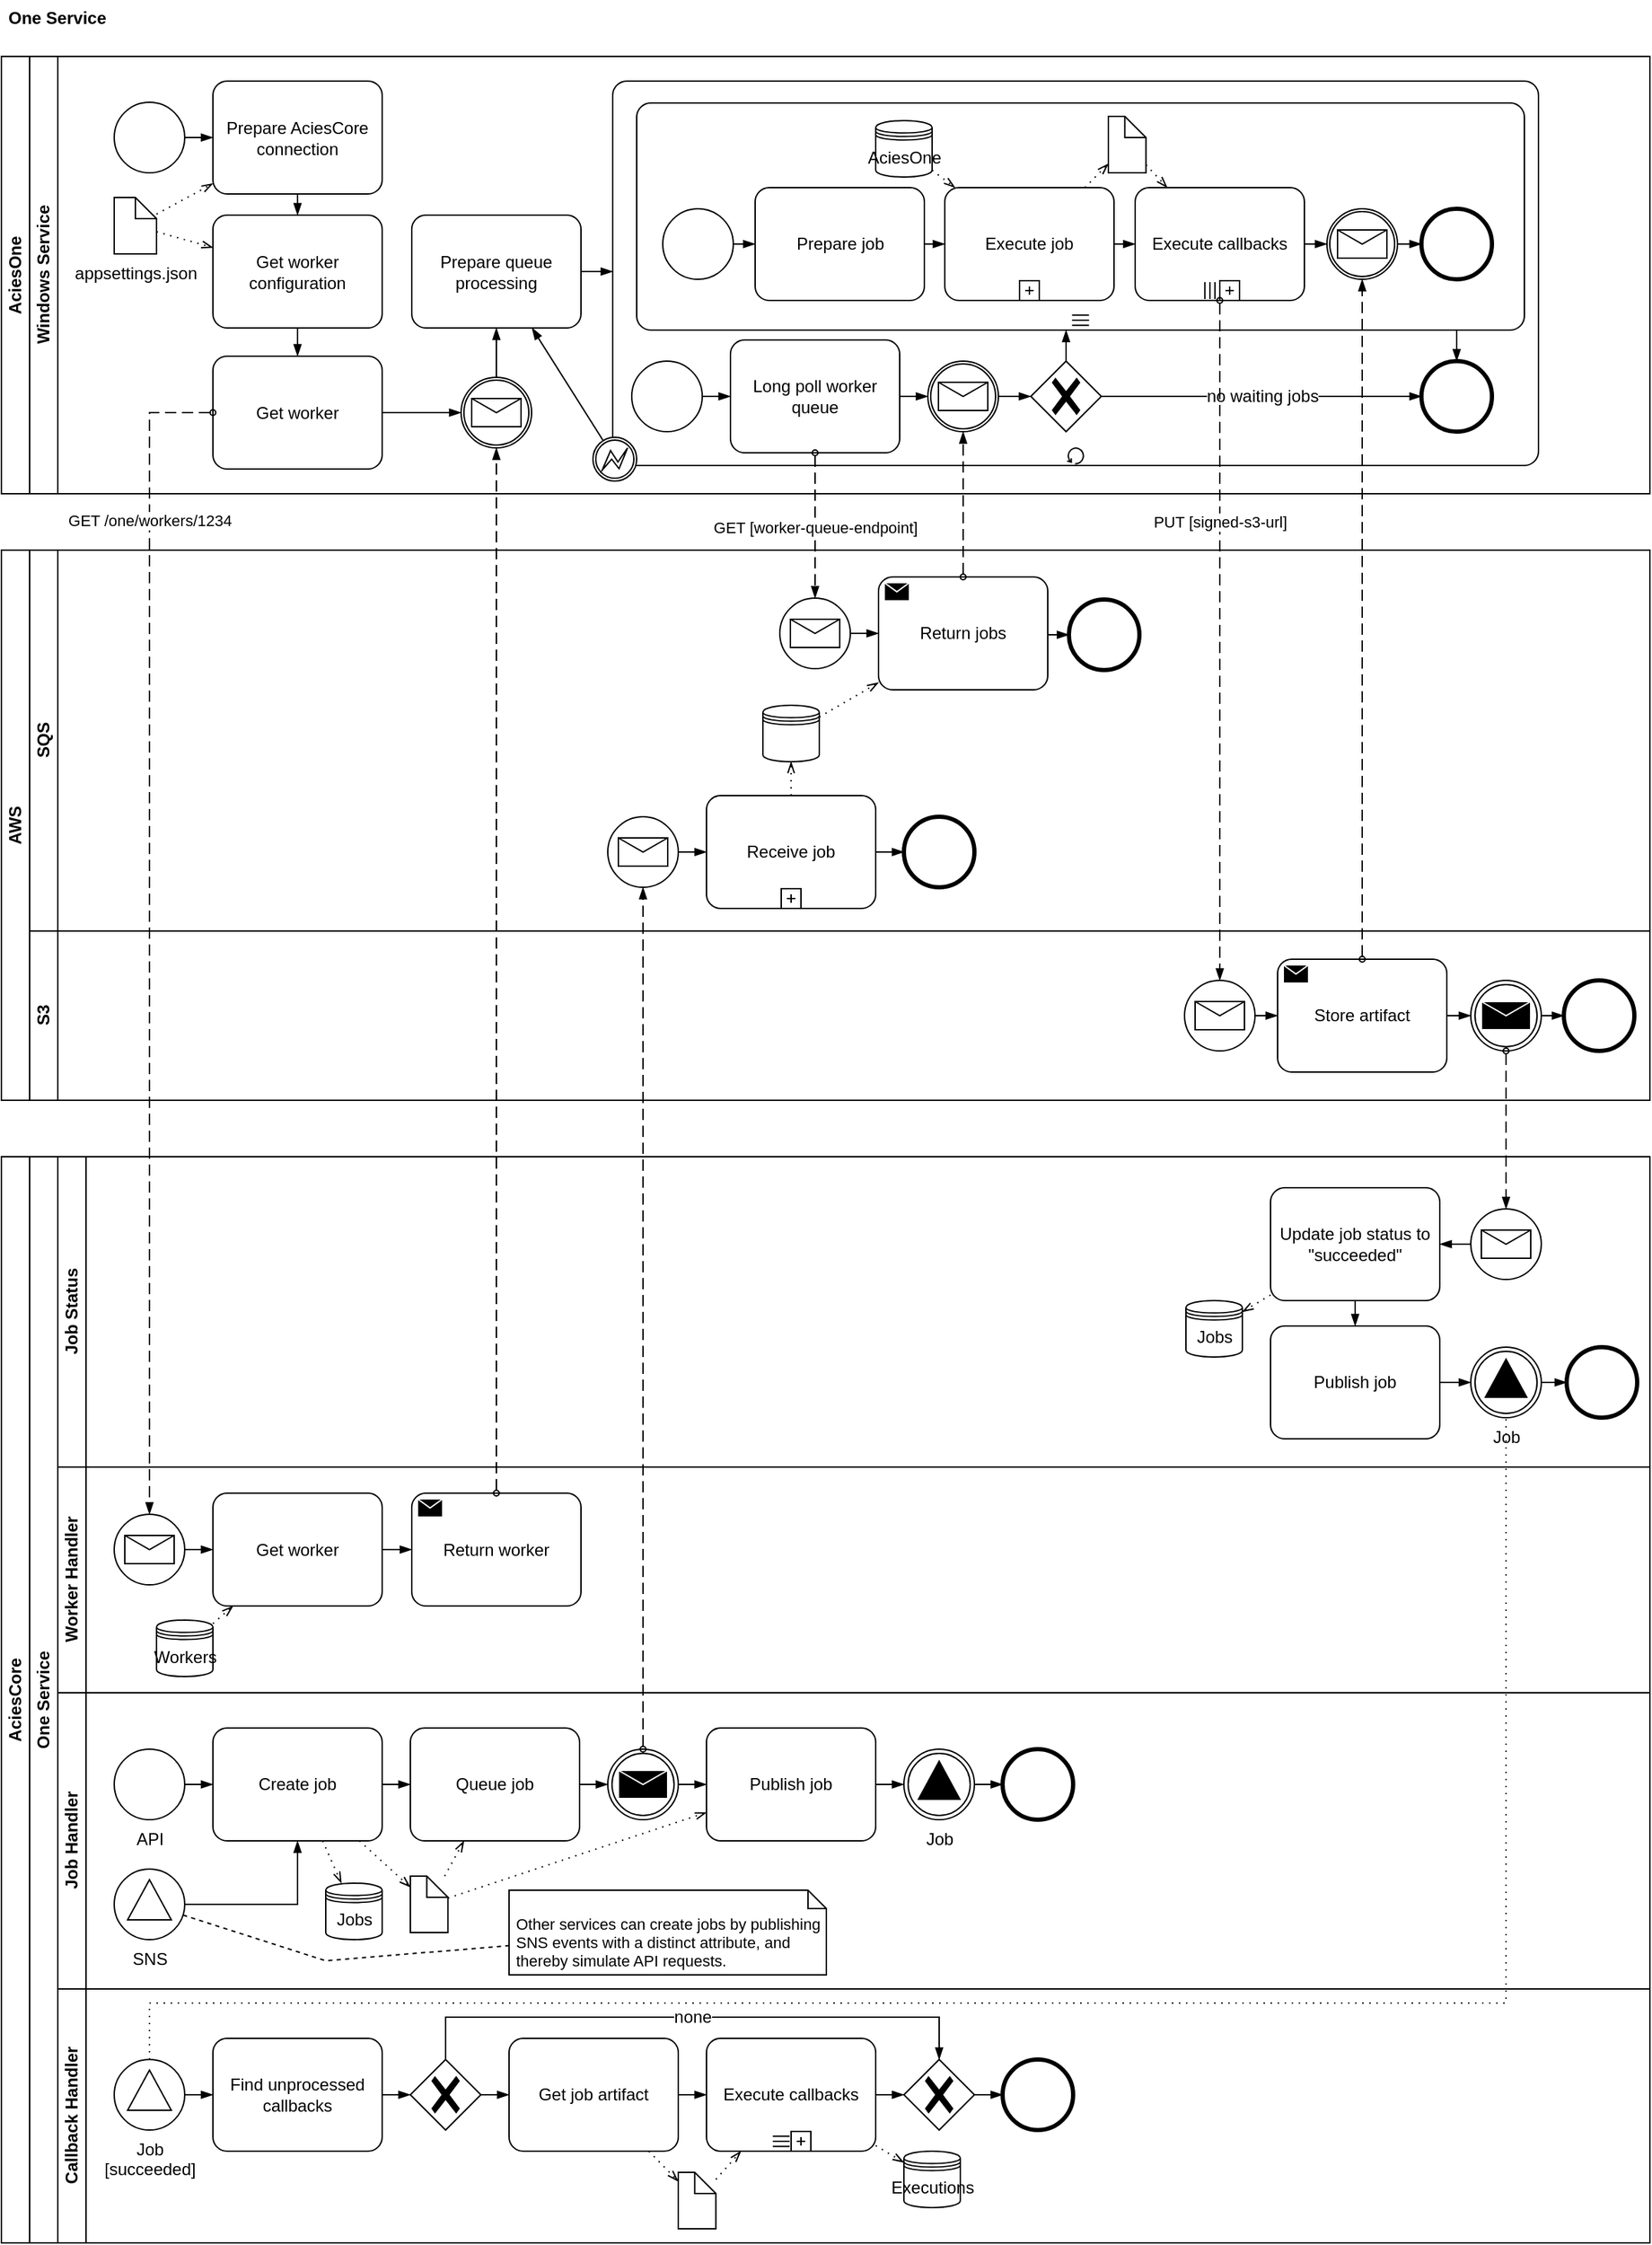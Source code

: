 <mxfile version="21.6.8" type="device">
  <diagram name="Page-1" id="oWHU_vsOAYNoh8Gq2Mzc">
    <mxGraphModel dx="795" dy="511" grid="1" gridSize="10" guides="1" tooltips="1" connect="1" arrows="1" fold="1" page="1" pageScale="1" pageWidth="1169" pageHeight="827" math="0" shadow="0">
      <root>
        <mxCell id="0" />
        <mxCell id="1" parent="0" />
        <mxCell id="LkHSKnlsJwccGr_VHpYn-1" value="AciesOne" style="swimlane;html=1;childLayout=stackLayout;resizeParent=1;resizeParentMax=0;horizontal=0;startSize=20;horizontalStack=0;whiteSpace=wrap;" vertex="1" parent="1">
          <mxGeometry y="50" width="1169" height="310" as="geometry" />
        </mxCell>
        <mxCell id="LkHSKnlsJwccGr_VHpYn-3" value="Windows Service" style="swimlane;html=1;startSize=20;horizontal=0;" vertex="1" parent="LkHSKnlsJwccGr_VHpYn-1">
          <mxGeometry x="20" width="1149" height="310" as="geometry" />
        </mxCell>
        <mxCell id="LkHSKnlsJwccGr_VHpYn-13" value="" style="points=[[0.145,0.145,0],[0.5,0,0],[0.855,0.145,0],[1,0.5,0],[0.855,0.855,0],[0.5,1,0],[0.145,0.855,0],[0,0.5,0]];shape=mxgraph.bpmn.event;html=1;verticalLabelPosition=bottom;labelBackgroundColor=#ffffff;verticalAlign=top;align=center;perimeter=ellipsePerimeter;outlineConnect=0;aspect=fixed;outline=standard;symbol=general;" vertex="1" parent="LkHSKnlsJwccGr_VHpYn-3">
          <mxGeometry x="60" y="32.5" width="50" height="50" as="geometry" />
        </mxCell>
        <mxCell id="LkHSKnlsJwccGr_VHpYn-14" value="Prepare AciesCore connection" style="points=[[0.25,0,0],[0.5,0,0],[0.75,0,0],[1,0.25,0],[1,0.5,0],[1,0.75,0],[0.75,1,0],[0.5,1,0],[0.25,1,0],[0,0.75,0],[0,0.5,0],[0,0.25,0]];shape=mxgraph.bpmn.task;whiteSpace=wrap;rectStyle=rounded;size=10;html=1;container=1;expand=0;collapsible=0;taskMarker=abstract;" vertex="1" parent="LkHSKnlsJwccGr_VHpYn-3">
          <mxGeometry x="130" y="17.5" width="120" height="80" as="geometry" />
        </mxCell>
        <mxCell id="LkHSKnlsJwccGr_VHpYn-15" value="" style="edgeStyle=elbowEdgeStyle;fontSize=12;html=1;endArrow=blockThin;endFill=1;rounded=0;" edge="1" parent="LkHSKnlsJwccGr_VHpYn-3" source="LkHSKnlsJwccGr_VHpYn-13" target="LkHSKnlsJwccGr_VHpYn-14">
          <mxGeometry width="160" relative="1" as="geometry">
            <mxPoint x="100" y="102.5" as="sourcePoint" />
            <mxPoint x="260" y="102.5" as="targetPoint" />
          </mxGeometry>
        </mxCell>
        <mxCell id="LkHSKnlsJwccGr_VHpYn-16" value="Get worker configuration" style="points=[[0.25,0,0],[0.5,0,0],[0.75,0,0],[1,0.25,0],[1,0.5,0],[1,0.75,0],[0.75,1,0],[0.5,1,0],[0.25,1,0],[0,0.75,0],[0,0.5,0],[0,0.25,0]];shape=mxgraph.bpmn.task;whiteSpace=wrap;rectStyle=rounded;size=10;html=1;container=1;expand=0;collapsible=0;taskMarker=abstract;" vertex="1" parent="LkHSKnlsJwccGr_VHpYn-3">
          <mxGeometry x="130" y="112.5" width="120" height="80" as="geometry" />
        </mxCell>
        <mxCell id="LkHSKnlsJwccGr_VHpYn-17" value="" style="edgeStyle=elbowEdgeStyle;fontSize=12;html=1;endArrow=blockThin;endFill=1;rounded=0;" edge="1" parent="LkHSKnlsJwccGr_VHpYn-3" source="LkHSKnlsJwccGr_VHpYn-14" target="LkHSKnlsJwccGr_VHpYn-16">
          <mxGeometry width="160" relative="1" as="geometry">
            <mxPoint x="100" y="102.5" as="sourcePoint" />
            <mxPoint x="260" y="102.5" as="targetPoint" />
          </mxGeometry>
        </mxCell>
        <mxCell id="LkHSKnlsJwccGr_VHpYn-18" value="appsettings.json" style="shape=mxgraph.bpmn.data;labelPosition=center;verticalLabelPosition=bottom;align=center;verticalAlign=top;size=15;html=1;" vertex="1" parent="LkHSKnlsJwccGr_VHpYn-3">
          <mxGeometry x="60" y="100" width="30" height="40" as="geometry" />
        </mxCell>
        <mxCell id="LkHSKnlsJwccGr_VHpYn-19" value="" style="fontSize=12;html=1;endFill=0;startFill=0;endSize=6;startSize=6;dashed=1;dashPattern=1 4;endArrow=openThin;startArrow=none;rounded=0;" edge="1" parent="LkHSKnlsJwccGr_VHpYn-3" source="LkHSKnlsJwccGr_VHpYn-18" target="LkHSKnlsJwccGr_VHpYn-16">
          <mxGeometry width="160" relative="1" as="geometry">
            <mxPoint x="280" y="102.5" as="sourcePoint" />
            <mxPoint x="440" y="102.5" as="targetPoint" />
          </mxGeometry>
        </mxCell>
        <mxCell id="LkHSKnlsJwccGr_VHpYn-20" value="" style="fontSize=12;html=1;endFill=0;startFill=0;endSize=6;startSize=6;dashed=1;dashPattern=1 4;endArrow=openThin;startArrow=none;rounded=0;" edge="1" parent="LkHSKnlsJwccGr_VHpYn-3" source="LkHSKnlsJwccGr_VHpYn-18" target="LkHSKnlsJwccGr_VHpYn-14">
          <mxGeometry width="160" relative="1" as="geometry">
            <mxPoint x="280" y="102.5" as="sourcePoint" />
            <mxPoint x="440" y="102.5" as="targetPoint" />
          </mxGeometry>
        </mxCell>
        <mxCell id="LkHSKnlsJwccGr_VHpYn-21" value="Get worker" style="points=[[0.25,0,0],[0.5,0,0],[0.75,0,0],[1,0.25,0],[1,0.5,0],[1,0.75,0],[0.75,1,0],[0.5,1,0],[0.25,1,0],[0,0.75,0],[0,0.5,0],[0,0.25,0]];shape=mxgraph.bpmn.task;whiteSpace=wrap;rectStyle=rounded;size=10;html=1;container=1;expand=0;collapsible=0;taskMarker=abstract;" vertex="1" parent="LkHSKnlsJwccGr_VHpYn-3">
          <mxGeometry x="130" y="212.5" width="120" height="80" as="geometry" />
        </mxCell>
        <mxCell id="LkHSKnlsJwccGr_VHpYn-22" value="" style="edgeStyle=elbowEdgeStyle;fontSize=12;html=1;endArrow=blockThin;endFill=1;rounded=0;" edge="1" parent="LkHSKnlsJwccGr_VHpYn-3" source="LkHSKnlsJwccGr_VHpYn-16" target="LkHSKnlsJwccGr_VHpYn-21">
          <mxGeometry width="160" relative="1" as="geometry">
            <mxPoint x="100" y="102.5" as="sourcePoint" />
            <mxPoint x="260" y="102.5" as="targetPoint" />
          </mxGeometry>
        </mxCell>
        <mxCell id="LkHSKnlsJwccGr_VHpYn-23" value="" style="points=[[0.145,0.145,0],[0.5,0,0],[0.855,0.145,0],[1,0.5,0],[0.855,0.855,0],[0.5,1,0],[0.145,0.855,0],[0,0.5,0]];shape=mxgraph.bpmn.event;html=1;verticalLabelPosition=bottom;labelBackgroundColor=#ffffff;verticalAlign=top;align=center;perimeter=ellipsePerimeter;outlineConnect=0;aspect=fixed;outline=catching;symbol=message;" vertex="1" parent="LkHSKnlsJwccGr_VHpYn-3">
          <mxGeometry x="306" y="227.5" width="50" height="50" as="geometry" />
        </mxCell>
        <mxCell id="LkHSKnlsJwccGr_VHpYn-24" value="" style="edgeStyle=elbowEdgeStyle;fontSize=12;html=1;endArrow=blockThin;endFill=1;rounded=0;" edge="1" parent="LkHSKnlsJwccGr_VHpYn-3" source="LkHSKnlsJwccGr_VHpYn-21" target="LkHSKnlsJwccGr_VHpYn-23">
          <mxGeometry width="160" relative="1" as="geometry">
            <mxPoint x="80" y="110" as="sourcePoint" />
            <mxPoint x="240" y="110" as="targetPoint" />
          </mxGeometry>
        </mxCell>
        <mxCell id="LkHSKnlsJwccGr_VHpYn-35" value="" style="points=[[0.25,0,0],[0.5,0,0],[0.75,0,0],[1,0.25,0],[1,0.5,0],[1,0.75,0],[0.75,1,0],[0.5,1,0],[0.25,1,0],[0,0.75,0],[0,0.5,0],[0,0.25,0]];shape=mxgraph.bpmn.task;whiteSpace=wrap;rectStyle=rounded;size=10;html=1;container=0;expand=0;collapsible=0;taskMarker=abstract;isLoopStandard=1;verticalAlign=top;" vertex="1" parent="LkHSKnlsJwccGr_VHpYn-3">
          <mxGeometry x="413.5" y="17.5" width="656.5" height="272.5" as="geometry" />
        </mxCell>
        <mxCell id="LkHSKnlsJwccGr_VHpYn-36" value="" style="edgeStyle=elbowEdgeStyle;fontSize=12;html=1;endArrow=blockThin;endFill=1;rounded=0;elbow=vertical;" edge="1" parent="LkHSKnlsJwccGr_VHpYn-3" source="LkHSKnlsJwccGr_VHpYn-66" target="LkHSKnlsJwccGr_VHpYn-35">
          <mxGeometry width="160" relative="1" as="geometry">
            <mxPoint x="80" y="110" as="sourcePoint" />
            <mxPoint x="240" y="110" as="targetPoint" />
          </mxGeometry>
        </mxCell>
        <mxCell id="LkHSKnlsJwccGr_VHpYn-41" value="" style="points=[[0.145,0.145,0],[0.5,0,0],[0.855,0.145,0],[1,0.5,0],[0.855,0.855,0],[0.5,1,0],[0.145,0.855,0],[0,0.5,0]];shape=mxgraph.bpmn.event;html=1;verticalLabelPosition=bottom;labelBackgroundColor=#ffffff;verticalAlign=top;align=center;perimeter=ellipsePerimeter;outlineConnect=0;aspect=fixed;outline=standard;symbol=general;" vertex="1" parent="LkHSKnlsJwccGr_VHpYn-3">
          <mxGeometry x="427" y="216" width="50" height="50" as="geometry" />
        </mxCell>
        <mxCell id="LkHSKnlsJwccGr_VHpYn-42" value="Long poll worker queue" style="points=[[0.25,0,0],[0.5,0,0],[0.75,0,0],[1,0.25,0],[1,0.5,0],[1,0.75,0],[0.75,1,0],[0.5,1,0],[0.25,1,0],[0,0.75,0],[0,0.5,0],[0,0.25,0]];shape=mxgraph.bpmn.task;whiteSpace=wrap;rectStyle=rounded;size=10;html=1;container=1;expand=0;collapsible=0;taskMarker=abstract;" vertex="1" parent="LkHSKnlsJwccGr_VHpYn-3">
          <mxGeometry x="497" y="201" width="120" height="80" as="geometry" />
        </mxCell>
        <mxCell id="LkHSKnlsJwccGr_VHpYn-43" value="" style="edgeStyle=elbowEdgeStyle;fontSize=12;html=1;endArrow=blockThin;endFill=1;rounded=0;elbow=vertical;" edge="1" parent="LkHSKnlsJwccGr_VHpYn-3" source="LkHSKnlsJwccGr_VHpYn-41">
          <mxGeometry width="160" relative="1" as="geometry">
            <mxPoint x="97" y="206" as="sourcePoint" />
            <mxPoint x="497" y="241" as="targetPoint" />
          </mxGeometry>
        </mxCell>
        <mxCell id="LkHSKnlsJwccGr_VHpYn-47" value="" style="points=[[0.145,0.145,0],[0.5,0,0],[0.855,0.145,0],[1,0.5,0],[0.855,0.855,0],[0.5,1,0],[0.145,0.855,0],[0,0.5,0]];shape=mxgraph.bpmn.event;html=1;verticalLabelPosition=bottom;labelBackgroundColor=#ffffff;verticalAlign=top;align=center;perimeter=ellipsePerimeter;outlineConnect=0;aspect=fixed;outline=catching;symbol=message;" vertex="1" parent="LkHSKnlsJwccGr_VHpYn-3">
          <mxGeometry x="637" y="216" width="50" height="50" as="geometry" />
        </mxCell>
        <mxCell id="LkHSKnlsJwccGr_VHpYn-50" value="" style="edgeStyle=elbowEdgeStyle;fontSize=12;html=1;endArrow=blockThin;endFill=1;rounded=0;elbow=vertical;" edge="1" parent="LkHSKnlsJwccGr_VHpYn-3" target="LkHSKnlsJwccGr_VHpYn-47">
          <mxGeometry width="160" relative="1" as="geometry">
            <mxPoint x="617" y="241" as="sourcePoint" />
            <mxPoint x="257" y="206" as="targetPoint" />
          </mxGeometry>
        </mxCell>
        <mxCell id="LkHSKnlsJwccGr_VHpYn-66" value="Prepare queue processing" style="points=[[0.25,0,0],[0.5,0,0],[0.75,0,0],[1,0.25,0],[1,0.5,0],[1,0.75,0],[0.75,1,0],[0.5,1,0],[0.25,1,0],[0,0.75,0],[0,0.5,0],[0,0.25,0]];shape=mxgraph.bpmn.task;whiteSpace=wrap;rectStyle=rounded;size=10;html=1;container=1;expand=0;collapsible=0;taskMarker=abstract;" vertex="1" parent="LkHSKnlsJwccGr_VHpYn-3">
          <mxGeometry x="271" y="112.5" width="120" height="80" as="geometry" />
        </mxCell>
        <mxCell id="LkHSKnlsJwccGr_VHpYn-67" value="" style="edgeStyle=elbowEdgeStyle;fontSize=12;html=1;endArrow=blockThin;endFill=1;rounded=0;elbow=vertical;" edge="1" parent="LkHSKnlsJwccGr_VHpYn-3" source="LkHSKnlsJwccGr_VHpYn-23" target="LkHSKnlsJwccGr_VHpYn-66">
          <mxGeometry width="160" relative="1" as="geometry">
            <mxPoint x="380" y="253" as="sourcePoint" />
            <mxPoint x="535" y="253" as="targetPoint" />
          </mxGeometry>
        </mxCell>
        <mxCell id="LkHSKnlsJwccGr_VHpYn-71" value="" style="points=[[0.25,0,0],[0.5,0,0],[0.75,0,0],[1,0.25,0],[1,0.5,0],[1,0.75,0],[0.75,1,0],[0.5,1,0],[0.25,1,0],[0,0.75,0],[0,0.5,0],[0,0.25,0]];shape=mxgraph.bpmn.task;whiteSpace=wrap;rectStyle=rounded;size=10;html=1;container=0;expand=0;collapsible=0;taskMarker=abstract;isLoopMultiSeq=1;verticalAlign=top;" vertex="1" parent="LkHSKnlsJwccGr_VHpYn-3">
          <mxGeometry x="430.5" y="33" width="629.5" height="161" as="geometry" />
        </mxCell>
        <mxCell id="LkHSKnlsJwccGr_VHpYn-72" value="" style="edgeStyle=elbowEdgeStyle;fontSize=12;html=1;endArrow=blockThin;endFill=1;rounded=0;" edge="1" parent="LkHSKnlsJwccGr_VHpYn-3" source="LkHSKnlsJwccGr_VHpYn-47" target="LkHSKnlsJwccGr_VHpYn-100">
          <mxGeometry width="160" relative="1" as="geometry">
            <mxPoint x="97" y="206" as="sourcePoint" />
            <mxPoint x="257" y="206" as="targetPoint" />
          </mxGeometry>
        </mxCell>
        <mxCell id="LkHSKnlsJwccGr_VHpYn-73" value="" style="points=[[0.145,0.145,0],[0.5,0,0],[0.855,0.145,0],[1,0.5,0],[0.855,0.855,0],[0.5,1,0],[0.145,0.855,0],[0,0.5,0]];shape=mxgraph.bpmn.event;html=1;verticalLabelPosition=bottom;labelBackgroundColor=#ffffff;verticalAlign=top;align=center;perimeter=ellipsePerimeter;outlineConnect=0;aspect=fixed;outline=standard;symbol=general;" vertex="1" parent="LkHSKnlsJwccGr_VHpYn-3">
          <mxGeometry x="449" y="108" width="50" height="50" as="geometry" />
        </mxCell>
        <mxCell id="LkHSKnlsJwccGr_VHpYn-74" value="Execute job" style="points=[[0.25,0,0],[0.5,0,0],[0.75,0,0],[1,0.25,0],[1,0.5,0],[1,0.75,0],[0.75,1,0],[0.5,1,0],[0.25,1,0],[0,0.75,0],[0,0.5,0],[0,0.25,0]];shape=mxgraph.bpmn.task;whiteSpace=wrap;rectStyle=rounded;size=10;html=1;container=1;expand=0;collapsible=0;taskMarker=abstract;isLoopSub=1;" vertex="1" parent="LkHSKnlsJwccGr_VHpYn-3">
          <mxGeometry x="649" y="93" width="120" height="80" as="geometry" />
        </mxCell>
        <mxCell id="LkHSKnlsJwccGr_VHpYn-75" value="Prepare job" style="points=[[0.25,0,0],[0.5,0,0],[0.75,0,0],[1,0.25,0],[1,0.5,0],[1,0.75,0],[0.75,1,0],[0.5,1,0],[0.25,1,0],[0,0.75,0],[0,0.5,0],[0,0.25,0]];shape=mxgraph.bpmn.task;whiteSpace=wrap;rectStyle=rounded;size=10;html=1;container=1;expand=0;collapsible=0;taskMarker=abstract;" vertex="1" parent="LkHSKnlsJwccGr_VHpYn-3">
          <mxGeometry x="514.5" y="93" width="120" height="80" as="geometry" />
        </mxCell>
        <mxCell id="LkHSKnlsJwccGr_VHpYn-76" value="" style="edgeStyle=elbowEdgeStyle;fontSize=12;html=1;endArrow=blockThin;endFill=1;rounded=0;elbow=vertical;" edge="1" parent="LkHSKnlsJwccGr_VHpYn-3" source="LkHSKnlsJwccGr_VHpYn-73" target="LkHSKnlsJwccGr_VHpYn-75">
          <mxGeometry width="160" relative="1" as="geometry">
            <mxPoint x="97" y="208" as="sourcePoint" />
            <mxPoint x="257" y="208" as="targetPoint" />
          </mxGeometry>
        </mxCell>
        <mxCell id="LkHSKnlsJwccGr_VHpYn-77" value="" style="edgeStyle=elbowEdgeStyle;fontSize=12;html=1;endArrow=blockThin;endFill=1;rounded=0;elbow=vertical;" edge="1" parent="LkHSKnlsJwccGr_VHpYn-3" source="LkHSKnlsJwccGr_VHpYn-75" target="LkHSKnlsJwccGr_VHpYn-74">
          <mxGeometry width="160" relative="1" as="geometry">
            <mxPoint x="97" y="208" as="sourcePoint" />
            <mxPoint x="257" y="208" as="targetPoint" />
          </mxGeometry>
        </mxCell>
        <mxCell id="LkHSKnlsJwccGr_VHpYn-79" value="" style="edgeStyle=elbowEdgeStyle;fontSize=12;html=1;endArrow=blockThin;endFill=1;rounded=0;elbow=vertical;" edge="1" parent="LkHSKnlsJwccGr_VHpYn-3" source="LkHSKnlsJwccGr_VHpYn-74" target="LkHSKnlsJwccGr_VHpYn-117">
          <mxGeometry width="160" relative="1" as="geometry">
            <mxPoint x="97" y="208" as="sourcePoint" />
            <mxPoint x="784" y="133" as="targetPoint" />
          </mxGeometry>
        </mxCell>
        <mxCell id="LkHSKnlsJwccGr_VHpYn-88" value="" style="points=[[0.145,0.145,0],[0.5,0,0],[0.855,0.145,0],[1,0.5,0],[0.855,0.855,0],[0.5,1,0],[0.145,0.855,0],[0,0.5,0]];shape=mxgraph.bpmn.event;html=1;verticalLabelPosition=bottom;labelBackgroundColor=#ffffff;verticalAlign=top;align=center;perimeter=ellipsePerimeter;outlineConnect=0;aspect=fixed;outline=catching;symbol=message;" vertex="1" parent="LkHSKnlsJwccGr_VHpYn-3">
          <mxGeometry x="920" y="108" width="50" height="50" as="geometry" />
        </mxCell>
        <mxCell id="LkHSKnlsJwccGr_VHpYn-89" value="" style="edgeStyle=elbowEdgeStyle;fontSize=12;html=1;endArrow=blockThin;endFill=1;rounded=0;elbow=vertical;" edge="1" parent="LkHSKnlsJwccGr_VHpYn-3" source="LkHSKnlsJwccGr_VHpYn-117" target="LkHSKnlsJwccGr_VHpYn-88">
          <mxGeometry width="160" relative="1" as="geometry">
            <mxPoint x="904" y="133" as="sourcePoint" />
            <mxPoint x="257" y="208" as="targetPoint" />
          </mxGeometry>
        </mxCell>
        <mxCell id="LkHSKnlsJwccGr_VHpYn-90" value="" style="points=[[0.145,0.145,0],[0.5,0,0],[0.855,0.145,0],[1,0.5,0],[0.855,0.855,0],[0.5,1,0],[0.145,0.855,0],[0,0.5,0]];shape=mxgraph.bpmn.event;html=1;verticalLabelPosition=bottom;labelBackgroundColor=#ffffff;verticalAlign=top;align=center;perimeter=ellipsePerimeter;outlineConnect=0;aspect=fixed;outline=end;symbol=terminate2;" vertex="1" parent="LkHSKnlsJwccGr_VHpYn-3">
          <mxGeometry x="987" y="108" width="50" height="50" as="geometry" />
        </mxCell>
        <mxCell id="LkHSKnlsJwccGr_VHpYn-91" value="" style="edgeStyle=elbowEdgeStyle;fontSize=12;html=1;endArrow=blockThin;endFill=1;rounded=0;elbow=vertical;" edge="1" parent="LkHSKnlsJwccGr_VHpYn-3" source="LkHSKnlsJwccGr_VHpYn-88" target="LkHSKnlsJwccGr_VHpYn-90">
          <mxGeometry width="160" relative="1" as="geometry">
            <mxPoint x="97" y="208" as="sourcePoint" />
            <mxPoint x="257" y="208" as="targetPoint" />
          </mxGeometry>
        </mxCell>
        <mxCell id="LkHSKnlsJwccGr_VHpYn-96" value="" style="points=[[0.145,0.145,0],[0.5,0,0],[0.855,0.145,0],[1,0.5,0],[0.855,0.855,0],[0.5,1,0],[0.145,0.855,0],[0,0.5,0]];shape=mxgraph.bpmn.event;html=1;verticalLabelPosition=bottom;labelBackgroundColor=#ffffff;verticalAlign=top;align=center;perimeter=ellipsePerimeter;outlineConnect=0;aspect=fixed;outline=end;symbol=terminate2;" vertex="1" parent="LkHSKnlsJwccGr_VHpYn-3">
          <mxGeometry x="987" y="216" width="50" height="50" as="geometry" />
        </mxCell>
        <mxCell id="LkHSKnlsJwccGr_VHpYn-97" value="" style="edgeStyle=elbowEdgeStyle;fontSize=12;html=1;endArrow=blockThin;endFill=1;rounded=0;" edge="1" parent="LkHSKnlsJwccGr_VHpYn-3" source="LkHSKnlsJwccGr_VHpYn-71" target="LkHSKnlsJwccGr_VHpYn-96">
          <mxGeometry width="160" relative="1" as="geometry">
            <mxPoint x="97" y="206" as="sourcePoint" />
            <mxPoint x="257" y="206" as="targetPoint" />
          </mxGeometry>
        </mxCell>
        <mxCell id="LkHSKnlsJwccGr_VHpYn-98" value="" style="points=[[0.145,0.145,0],[0.5,0,0],[0.855,0.145,0],[1,0.5,0],[0.855,0.855,0],[0.5,1,0],[0.145,0.855,0],[0,0.5,0]];shape=mxgraph.bpmn.event;html=1;verticalLabelPosition=bottom;labelBackgroundColor=#ffffff;verticalAlign=top;align=center;perimeter=ellipsePerimeter;outlineConnect=0;aspect=fixed;outline=boundInt;symbol=error;" vertex="1" parent="LkHSKnlsJwccGr_VHpYn-3">
          <mxGeometry x="399.5" y="270" width="31" height="31" as="geometry" />
        </mxCell>
        <mxCell id="LkHSKnlsJwccGr_VHpYn-99" value="" style="fontSize=12;html=1;endArrow=blockThin;endFill=1;rounded=0;elbow=vertical;" edge="1" parent="LkHSKnlsJwccGr_VHpYn-3" source="LkHSKnlsJwccGr_VHpYn-98" target="LkHSKnlsJwccGr_VHpYn-66">
          <mxGeometry width="160" relative="1" as="geometry">
            <mxPoint x="380" y="253" as="sourcePoint" />
            <mxPoint x="535" y="253" as="targetPoint" />
          </mxGeometry>
        </mxCell>
        <mxCell id="LkHSKnlsJwccGr_VHpYn-100" value="" style="points=[[0.25,0.25,0],[0.5,0,0],[0.75,0.25,0],[1,0.5,0],[0.75,0.75,0],[0.5,1,0],[0.25,0.75,0],[0,0.5,0]];shape=mxgraph.bpmn.gateway2;html=1;verticalLabelPosition=bottom;labelBackgroundColor=#ffffff;verticalAlign=top;align=center;perimeter=rhombusPerimeter;outlineConnect=0;outline=none;symbol=none;gwType=exclusive;" vertex="1" parent="LkHSKnlsJwccGr_VHpYn-3">
          <mxGeometry x="710" y="216" width="50" height="50" as="geometry" />
        </mxCell>
        <mxCell id="LkHSKnlsJwccGr_VHpYn-101" value="" style="edgeStyle=elbowEdgeStyle;fontSize=12;html=1;endArrow=blockThin;endFill=1;rounded=0;" edge="1" parent="LkHSKnlsJwccGr_VHpYn-3" source="LkHSKnlsJwccGr_VHpYn-100" target="LkHSKnlsJwccGr_VHpYn-71">
          <mxGeometry width="160" relative="1" as="geometry">
            <mxPoint x="97" y="206" as="sourcePoint" />
            <mxPoint x="257" y="206" as="targetPoint" />
          </mxGeometry>
        </mxCell>
        <mxCell id="LkHSKnlsJwccGr_VHpYn-102" value="no waiting jobs" style="edgeStyle=elbowEdgeStyle;fontSize=12;html=1;endArrow=blockThin;endFill=1;rounded=0;elbow=horizontal;" edge="1" parent="LkHSKnlsJwccGr_VHpYn-3" source="LkHSKnlsJwccGr_VHpYn-100" target="LkHSKnlsJwccGr_VHpYn-96">
          <mxGeometry width="160" relative="1" as="geometry">
            <mxPoint x="97" y="206" as="sourcePoint" />
            <mxPoint x="257" y="206" as="targetPoint" />
          </mxGeometry>
        </mxCell>
        <mxCell id="LkHSKnlsJwccGr_VHpYn-107" value="AciesOne" style="shape=datastore;html=1;labelPosition=center;verticalLabelPosition=middle;align=center;verticalAlign=middle;" vertex="1" parent="LkHSKnlsJwccGr_VHpYn-3">
          <mxGeometry x="600" y="45.5" width="40" height="40" as="geometry" />
        </mxCell>
        <mxCell id="LkHSKnlsJwccGr_VHpYn-108" value="" style="fontSize=12;html=1;endFill=0;startFill=0;endSize=6;startSize=6;dashed=1;dashPattern=1 4;endArrow=openThin;startArrow=none;rounded=0;" edge="1" parent="LkHSKnlsJwccGr_VHpYn-3" source="LkHSKnlsJwccGr_VHpYn-107" target="LkHSKnlsJwccGr_VHpYn-74">
          <mxGeometry width="160" relative="1" as="geometry">
            <mxPoint x="667.101" y="84" as="sourcePoint" />
            <mxPoint x="814" y="148.5" as="targetPoint" />
          </mxGeometry>
        </mxCell>
        <mxCell id="LkHSKnlsJwccGr_VHpYn-112" value="" style="shape=mxgraph.bpmn.data;labelPosition=center;verticalLabelPosition=bottom;align=center;verticalAlign=top;size=15;html=1;" vertex="1" parent="LkHSKnlsJwccGr_VHpYn-3">
          <mxGeometry x="765" y="42.5" width="26.67" height="40" as="geometry" />
        </mxCell>
        <mxCell id="LkHSKnlsJwccGr_VHpYn-113" value="" style="fontSize=12;html=1;endFill=0;startFill=0;endSize=6;startSize=6;dashed=1;dashPattern=1 4;endArrow=openThin;startArrow=none;rounded=0;" edge="1" parent="LkHSKnlsJwccGr_VHpYn-3" source="LkHSKnlsJwccGr_VHpYn-74" target="LkHSKnlsJwccGr_VHpYn-112">
          <mxGeometry width="160" relative="1" as="geometry">
            <mxPoint x="667.101" y="84" as="sourcePoint" />
            <mxPoint x="814" y="148.5" as="targetPoint" />
          </mxGeometry>
        </mxCell>
        <mxCell id="LkHSKnlsJwccGr_VHpYn-114" value="" style="fontSize=12;html=1;endFill=0;startFill=0;endSize=6;startSize=6;dashed=1;dashPattern=1 4;endArrow=openThin;startArrow=none;rounded=0;" edge="1" parent="LkHSKnlsJwccGr_VHpYn-3" source="LkHSKnlsJwccGr_VHpYn-112" target="LkHSKnlsJwccGr_VHpYn-117">
          <mxGeometry width="160" relative="1" as="geometry">
            <mxPoint x="667.101" y="84" as="sourcePoint" />
            <mxPoint x="806.743" y="93" as="targetPoint" />
          </mxGeometry>
        </mxCell>
        <mxCell id="LkHSKnlsJwccGr_VHpYn-117" value="Execute callbacks" style="points=[[0.25,0,0],[0.5,0,0],[0.75,0,0],[1,0.25,0],[1,0.5,0],[1,0.75,0],[0.75,1,0],[0.5,1,0],[0.25,1,0],[0,0.75,0],[0,0.5,0],[0,0.25,0]];shape=mxgraph.bpmn.task;whiteSpace=wrap;rectStyle=rounded;size=10;html=1;container=1;expand=0;collapsible=0;taskMarker=abstract;isLoopSub=1;isLoopMultiParallel=1;" vertex="1" parent="LkHSKnlsJwccGr_VHpYn-3">
          <mxGeometry x="784" y="93" width="120" height="80" as="geometry" />
        </mxCell>
        <mxCell id="LkHSKnlsJwccGr_VHpYn-9" value="AciesCore" style="swimlane;html=1;childLayout=stackLayout;resizeParent=1;resizeParentMax=0;horizontal=0;startSize=20;horizontalStack=0;whiteSpace=wrap;" vertex="1" parent="1">
          <mxGeometry y="830" width="1169" height="770" as="geometry" />
        </mxCell>
        <mxCell id="LkHSKnlsJwccGr_VHpYn-5" value="One Service" style="swimlane;html=1;childLayout=stackLayout;resizeParent=1;resizeParentMax=0;horizontal=0;startSize=20;horizontalStack=0;whiteSpace=wrap;" vertex="1" parent="LkHSKnlsJwccGr_VHpYn-9">
          <mxGeometry x="20" width="1149" height="770" as="geometry" />
        </mxCell>
        <mxCell id="LkHSKnlsJwccGr_VHpYn-7" value="Job Status" style="swimlane;html=1;startSize=20;horizontal=0;" vertex="1" parent="LkHSKnlsJwccGr_VHpYn-5">
          <mxGeometry x="20" width="1129" height="220" as="geometry" />
        </mxCell>
        <mxCell id="LkHSKnlsJwccGr_VHpYn-119" value="" style="points=[[0.145,0.145,0],[0.5,0,0],[0.855,0.145,0],[1,0.5,0],[0.855,0.855,0],[0.5,1,0],[0.145,0.855,0],[0,0.5,0]];shape=mxgraph.bpmn.event;html=1;verticalLabelPosition=bottom;labelBackgroundColor=#ffffff;verticalAlign=top;align=center;perimeter=ellipsePerimeter;outlineConnect=0;aspect=fixed;outline=standard;symbol=message;" vertex="1" parent="LkHSKnlsJwccGr_VHpYn-7">
          <mxGeometry x="1002" y="37" width="50" height="50" as="geometry" />
        </mxCell>
        <mxCell id="LkHSKnlsJwccGr_VHpYn-120" value="" style="points=[[0.145,0.145,0],[0.5,0,0],[0.855,0.145,0],[1,0.5,0],[0.855,0.855,0],[0.5,1,0],[0.145,0.855,0],[0,0.5,0]];shape=mxgraph.bpmn.event;html=1;verticalLabelPosition=bottom;labelBackgroundColor=#ffffff;verticalAlign=top;align=center;perimeter=ellipsePerimeter;outlineConnect=0;aspect=fixed;outline=end;symbol=terminate2;" vertex="1" parent="LkHSKnlsJwccGr_VHpYn-7">
          <mxGeometry x="1070" y="135" width="50" height="50" as="geometry" />
        </mxCell>
        <mxCell id="LkHSKnlsJwccGr_VHpYn-121" value="Update job status to &quot;succeeded&quot;" style="points=[[0.25,0,0],[0.5,0,0],[0.75,0,0],[1,0.25,0],[1,0.5,0],[1,0.75,0],[0.75,1,0],[0.5,1,0],[0.25,1,0],[0,0.75,0],[0,0.5,0],[0,0.25,0]];shape=mxgraph.bpmn.task;whiteSpace=wrap;rectStyle=rounded;size=10;html=1;container=1;expand=0;collapsible=0;taskMarker=abstract;" vertex="1" parent="LkHSKnlsJwccGr_VHpYn-7">
          <mxGeometry x="860" y="22" width="120" height="80" as="geometry" />
        </mxCell>
        <mxCell id="LkHSKnlsJwccGr_VHpYn-122" value="" style="edgeStyle=elbowEdgeStyle;fontSize=12;html=1;endArrow=blockThin;endFill=1;rounded=0;elbow=vertical;" edge="1" parent="LkHSKnlsJwccGr_VHpYn-7" source="LkHSKnlsJwccGr_VHpYn-119" target="LkHSKnlsJwccGr_VHpYn-121">
          <mxGeometry width="160" relative="1" as="geometry">
            <mxPoint x="371" y="-559" as="sourcePoint" />
            <mxPoint x="876" y="-280" as="targetPoint" />
          </mxGeometry>
        </mxCell>
        <mxCell id="LkHSKnlsJwccGr_VHpYn-123" value="" style="edgeStyle=elbowEdgeStyle;fontSize=12;html=1;endArrow=blockThin;endFill=1;rounded=0;elbow=vertical;" edge="1" parent="LkHSKnlsJwccGr_VHpYn-7" source="LkHSKnlsJwccGr_VHpYn-159" target="LkHSKnlsJwccGr_VHpYn-120">
          <mxGeometry width="160" relative="1" as="geometry">
            <mxPoint x="371" y="-559" as="sourcePoint" />
            <mxPoint x="876" y="-280" as="targetPoint" />
          </mxGeometry>
        </mxCell>
        <mxCell id="LkHSKnlsJwccGr_VHpYn-124" value="Jobs" style="shape=datastore;html=1;labelPosition=center;verticalLabelPosition=middle;align=center;verticalAlign=middle;" vertex="1" parent="LkHSKnlsJwccGr_VHpYn-7">
          <mxGeometry x="800" y="102" width="40" height="40" as="geometry" />
        </mxCell>
        <mxCell id="LkHSKnlsJwccGr_VHpYn-125" value="" style="fontSize=12;html=1;endFill=0;startFill=0;endSize=6;startSize=6;dashed=1;dashPattern=1 4;endArrow=openThin;startArrow=none;rounded=0;" edge="1" parent="LkHSKnlsJwccGr_VHpYn-7" source="LkHSKnlsJwccGr_VHpYn-121" target="LkHSKnlsJwccGr_VHpYn-124">
          <mxGeometry width="160" relative="1" as="geometry">
            <mxPoint x="781" y="85" as="sourcePoint" />
            <mxPoint x="807.101" y="164.5" as="targetPoint" />
          </mxGeometry>
        </mxCell>
        <mxCell id="LkHSKnlsJwccGr_VHpYn-157" value="Publish job" style="points=[[0.25,0,0],[0.5,0,0],[0.75,0,0],[1,0.25,0],[1,0.5,0],[1,0.75,0],[0.75,1,0],[0.5,1,0],[0.25,1,0],[0,0.75,0],[0,0.5,0],[0,0.25,0]];shape=mxgraph.bpmn.task;whiteSpace=wrap;rectStyle=rounded;size=10;html=1;container=1;expand=0;collapsible=0;taskMarker=abstract;" vertex="1" parent="LkHSKnlsJwccGr_VHpYn-7">
          <mxGeometry x="860" y="120" width="120" height="80" as="geometry" />
        </mxCell>
        <mxCell id="LkHSKnlsJwccGr_VHpYn-158" value="" style="edgeStyle=elbowEdgeStyle;fontSize=12;html=1;endArrow=blockThin;endFill=1;rounded=0;elbow=vertical;" edge="1" parent="LkHSKnlsJwccGr_VHpYn-7" source="LkHSKnlsJwccGr_VHpYn-121" target="LkHSKnlsJwccGr_VHpYn-157">
          <mxGeometry width="160" relative="1" as="geometry">
            <mxPoint x="960" y="882" as="sourcePoint" />
            <mxPoint x="1067" y="960" as="targetPoint" />
          </mxGeometry>
        </mxCell>
        <mxCell id="LkHSKnlsJwccGr_VHpYn-159" value="Job" style="points=[[0.145,0.145,0],[0.5,0,0],[0.855,0.145,0],[1,0.5,0],[0.855,0.855,0],[0.5,1,0],[0.145,0.855,0],[0,0.5,0]];shape=mxgraph.bpmn.event;html=1;verticalLabelPosition=bottom;labelBackgroundColor=#ffffff;verticalAlign=top;align=center;perimeter=ellipsePerimeter;outlineConnect=0;aspect=fixed;outline=throwing;symbol=signal;" vertex="1" parent="LkHSKnlsJwccGr_VHpYn-7">
          <mxGeometry x="1002" y="135" width="50" height="50" as="geometry" />
        </mxCell>
        <mxCell id="LkHSKnlsJwccGr_VHpYn-160" value="" style="edgeStyle=elbowEdgeStyle;fontSize=12;html=1;endArrow=blockThin;endFill=1;rounded=0;elbow=vertical;" edge="1" parent="LkHSKnlsJwccGr_VHpYn-7" source="LkHSKnlsJwccGr_VHpYn-157" target="LkHSKnlsJwccGr_VHpYn-159">
          <mxGeometry width="160" relative="1" as="geometry">
            <mxPoint x="1020" y="920" as="sourcePoint" />
            <mxPoint x="1101" y="920" as="targetPoint" />
          </mxGeometry>
        </mxCell>
        <mxCell id="LkHSKnlsJwccGr_VHpYn-6" value="Worker Handler" style="swimlane;html=1;startSize=20;horizontal=0;" vertex="1" parent="LkHSKnlsJwccGr_VHpYn-5">
          <mxGeometry x="20" y="220" width="1129" height="160" as="geometry" />
        </mxCell>
        <mxCell id="LkHSKnlsJwccGr_VHpYn-26" value="" style="points=[[0.145,0.145,0],[0.5,0,0],[0.855,0.145,0],[1,0.5,0],[0.855,0.855,0],[0.5,1,0],[0.145,0.855,0],[0,0.5,0]];shape=mxgraph.bpmn.event;html=1;verticalLabelPosition=bottom;labelBackgroundColor=#ffffff;verticalAlign=top;align=center;perimeter=ellipsePerimeter;outlineConnect=0;aspect=fixed;outline=standard;symbol=message;" vertex="1" parent="LkHSKnlsJwccGr_VHpYn-6">
          <mxGeometry x="40" y="33.5" width="50" height="50" as="geometry" />
        </mxCell>
        <mxCell id="LkHSKnlsJwccGr_VHpYn-28" value="Get worker" style="points=[[0.25,0,0],[0.5,0,0],[0.75,0,0],[1,0.25,0],[1,0.5,0],[1,0.75,0],[0.75,1,0],[0.5,1,0],[0.25,1,0],[0,0.75,0],[0,0.5,0],[0,0.25,0]];shape=mxgraph.bpmn.task;whiteSpace=wrap;rectStyle=rounded;size=10;html=1;container=1;expand=0;collapsible=0;taskMarker=abstract;" vertex="1" parent="LkHSKnlsJwccGr_VHpYn-6">
          <mxGeometry x="110" y="18.5" width="120" height="80" as="geometry" />
        </mxCell>
        <mxCell id="LkHSKnlsJwccGr_VHpYn-29" value="" style="edgeStyle=elbowEdgeStyle;fontSize=12;html=1;endArrow=blockThin;endFill=1;rounded=0;" edge="1" parent="LkHSKnlsJwccGr_VHpYn-6" source="LkHSKnlsJwccGr_VHpYn-26" target="LkHSKnlsJwccGr_VHpYn-28">
          <mxGeometry width="160" relative="1" as="geometry">
            <mxPoint x="-305" y="-161.5" as="sourcePoint" />
            <mxPoint x="-145" y="-161.5" as="targetPoint" />
          </mxGeometry>
        </mxCell>
        <mxCell id="LkHSKnlsJwccGr_VHpYn-30" value="Workers" style="shape=datastore;html=1;labelPosition=center;verticalLabelPosition=middle;align=center;verticalAlign=middle;" vertex="1" parent="LkHSKnlsJwccGr_VHpYn-6">
          <mxGeometry x="70" y="108.5" width="40" height="40" as="geometry" />
        </mxCell>
        <mxCell id="LkHSKnlsJwccGr_VHpYn-31" value="" style="fontSize=12;html=1;endFill=0;startFill=0;endSize=6;startSize=6;dashed=1;dashPattern=1 4;endArrow=openThin;startArrow=none;rounded=0;" edge="1" parent="LkHSKnlsJwccGr_VHpYn-6" source="LkHSKnlsJwccGr_VHpYn-30" target="LkHSKnlsJwccGr_VHpYn-28">
          <mxGeometry width="160" relative="1" as="geometry">
            <mxPoint x="-125" y="-221.5" as="sourcePoint" />
            <mxPoint x="35" y="-221.5" as="targetPoint" />
          </mxGeometry>
        </mxCell>
        <mxCell id="LkHSKnlsJwccGr_VHpYn-32" value="Return worker" style="points=[[0.25,0,0],[0.5,0,0],[0.75,0,0],[1,0.25,0],[1,0.5,0],[1,0.75,0],[0.75,1,0],[0.5,1,0],[0.25,1,0],[0,0.75,0],[0,0.5,0],[0,0.25,0]];shape=mxgraph.bpmn.task;whiteSpace=wrap;rectStyle=rounded;size=10;html=1;container=1;expand=0;collapsible=0;taskMarker=send;" vertex="1" parent="LkHSKnlsJwccGr_VHpYn-6">
          <mxGeometry x="251" y="18.5" width="120" height="80" as="geometry" />
        </mxCell>
        <mxCell id="LkHSKnlsJwccGr_VHpYn-33" value="" style="edgeStyle=elbowEdgeStyle;fontSize=12;html=1;endArrow=blockThin;endFill=1;rounded=0;" edge="1" parent="LkHSKnlsJwccGr_VHpYn-6" source="LkHSKnlsJwccGr_VHpYn-28" target="LkHSKnlsJwccGr_VHpYn-32">
          <mxGeometry width="160" relative="1" as="geometry">
            <mxPoint x="-305" y="-161.5" as="sourcePoint" />
            <mxPoint x="-145" y="-161.5" as="targetPoint" />
          </mxGeometry>
        </mxCell>
        <mxCell id="LkHSKnlsJwccGr_VHpYn-8" value="Job Handler" style="swimlane;html=1;startSize=20;horizontal=0;" vertex="1" parent="LkHSKnlsJwccGr_VHpYn-5">
          <mxGeometry x="20" y="380" width="1129" height="210" as="geometry" />
        </mxCell>
        <mxCell id="LkHSKnlsJwccGr_VHpYn-133" value="API" style="points=[[0.145,0.145,0],[0.5,0,0],[0.855,0.145,0],[1,0.5,0],[0.855,0.855,0],[0.5,1,0],[0.145,0.855,0],[0,0.5,0]];shape=mxgraph.bpmn.event;html=1;verticalLabelPosition=bottom;labelBackgroundColor=#ffffff;verticalAlign=top;align=center;perimeter=ellipsePerimeter;outlineConnect=0;aspect=fixed;outline=standard;symbol=general;" vertex="1" parent="LkHSKnlsJwccGr_VHpYn-8">
          <mxGeometry x="40" y="40" width="50" height="50" as="geometry" />
        </mxCell>
        <mxCell id="LkHSKnlsJwccGr_VHpYn-134" value="Create job" style="points=[[0.25,0,0],[0.5,0,0],[0.75,0,0],[1,0.25,0],[1,0.5,0],[1,0.75,0],[0.75,1,0],[0.5,1,0],[0.25,1,0],[0,0.75,0],[0,0.5,0],[0,0.25,0]];shape=mxgraph.bpmn.task;whiteSpace=wrap;rectStyle=rounded;size=10;html=1;container=1;expand=0;collapsible=0;taskMarker=abstract;" vertex="1" parent="LkHSKnlsJwccGr_VHpYn-8">
          <mxGeometry x="110" y="25" width="120" height="80" as="geometry" />
        </mxCell>
        <mxCell id="LkHSKnlsJwccGr_VHpYn-135" value="" style="edgeStyle=elbowEdgeStyle;fontSize=12;html=1;endArrow=blockThin;endFill=1;rounded=0;" edge="1" parent="LkHSKnlsJwccGr_VHpYn-8" source="LkHSKnlsJwccGr_VHpYn-133" target="LkHSKnlsJwccGr_VHpYn-134">
          <mxGeometry width="160" relative="1" as="geometry">
            <mxPoint x="-305" y="-341.5" as="sourcePoint" />
            <mxPoint x="-145" y="-341.5" as="targetPoint" />
          </mxGeometry>
        </mxCell>
        <mxCell id="LkHSKnlsJwccGr_VHpYn-136" value="Jobs" style="shape=datastore;html=1;labelPosition=center;verticalLabelPosition=middle;align=center;verticalAlign=middle;" vertex="1" parent="LkHSKnlsJwccGr_VHpYn-8">
          <mxGeometry x="190" y="135" width="40" height="40" as="geometry" />
        </mxCell>
        <mxCell id="LkHSKnlsJwccGr_VHpYn-137" value="" style="fontSize=12;html=1;endFill=0;startFill=0;endSize=6;startSize=6;dashed=1;dashPattern=1 4;endArrow=openThin;startArrow=none;rounded=0;" edge="1" parent="LkHSKnlsJwccGr_VHpYn-8" source="LkHSKnlsJwccGr_VHpYn-134" target="LkHSKnlsJwccGr_VHpYn-136">
          <mxGeometry width="160" relative="1" as="geometry">
            <mxPoint x="110" y="105" as="sourcePoint" />
            <mxPoint x="-139" y="-215.5" as="targetPoint" />
          </mxGeometry>
        </mxCell>
        <mxCell id="LkHSKnlsJwccGr_VHpYn-139" value="Queue job" style="points=[[0.25,0,0],[0.5,0,0],[0.75,0,0],[1,0.25,0],[1,0.5,0],[1,0.75,0],[0.75,1,0],[0.5,1,0],[0.25,1,0],[0,0.75,0],[0,0.5,0],[0,0.25,0]];shape=mxgraph.bpmn.task;whiteSpace=wrap;rectStyle=rounded;size=10;html=1;container=1;expand=0;collapsible=0;taskMarker=abstract;" vertex="1" parent="LkHSKnlsJwccGr_VHpYn-8">
          <mxGeometry x="250" y="25" width="120" height="80" as="geometry" />
        </mxCell>
        <mxCell id="LkHSKnlsJwccGr_VHpYn-140" value="" style="edgeStyle=elbowEdgeStyle;fontSize=12;html=1;endArrow=blockThin;endFill=1;rounded=0;" edge="1" parent="LkHSKnlsJwccGr_VHpYn-8" source="LkHSKnlsJwccGr_VHpYn-134" target="LkHSKnlsJwccGr_VHpYn-139">
          <mxGeometry width="160" relative="1" as="geometry">
            <mxPoint x="-305" y="-341.5" as="sourcePoint" />
            <mxPoint x="-145" y="-341.5" as="targetPoint" />
          </mxGeometry>
        </mxCell>
        <mxCell id="LkHSKnlsJwccGr_VHpYn-141" value="" style="shape=mxgraph.bpmn.data;labelPosition=center;verticalLabelPosition=bottom;align=center;verticalAlign=top;size=15;html=1;" vertex="1" parent="LkHSKnlsJwccGr_VHpYn-8">
          <mxGeometry x="250" y="130" width="26.67" height="40" as="geometry" />
        </mxCell>
        <mxCell id="LkHSKnlsJwccGr_VHpYn-142" value="" style="fontSize=12;html=1;endFill=0;startFill=0;endSize=6;startSize=6;dashed=1;dashPattern=1 4;endArrow=openThin;startArrow=none;rounded=0;" edge="1" parent="LkHSKnlsJwccGr_VHpYn-8" target="LkHSKnlsJwccGr_VHpYn-141" source="LkHSKnlsJwccGr_VHpYn-134">
          <mxGeometry width="160" relative="1" as="geometry">
            <mxPoint x="210" y="159.75" as="sourcePoint" />
            <mxPoint x="276" y="215.25" as="targetPoint" />
          </mxGeometry>
        </mxCell>
        <mxCell id="LkHSKnlsJwccGr_VHpYn-143" value="" style="fontSize=12;html=1;endFill=0;startFill=0;endSize=6;startSize=6;dashed=1;dashPattern=1 4;endArrow=openThin;startArrow=none;rounded=0;" edge="1" parent="LkHSKnlsJwccGr_VHpYn-8" source="LkHSKnlsJwccGr_VHpYn-141" target="LkHSKnlsJwccGr_VHpYn-139">
          <mxGeometry width="160" relative="1" as="geometry">
            <mxPoint x="129.101" y="150.75" as="sourcePoint" />
            <mxPoint x="269" y="159.75" as="targetPoint" />
          </mxGeometry>
        </mxCell>
        <mxCell id="LkHSKnlsJwccGr_VHpYn-144" value="" style="points=[[0.145,0.145,0],[0.5,0,0],[0.855,0.145,0],[1,0.5,0],[0.855,0.855,0],[0.5,1,0],[0.145,0.855,0],[0,0.5,0]];shape=mxgraph.bpmn.event;html=1;verticalLabelPosition=bottom;labelBackgroundColor=#ffffff;verticalAlign=top;align=center;perimeter=ellipsePerimeter;outlineConnect=0;aspect=fixed;outline=throwing;symbol=message;" vertex="1" parent="LkHSKnlsJwccGr_VHpYn-8">
          <mxGeometry x="390" y="40" width="50" height="50" as="geometry" />
        </mxCell>
        <mxCell id="LkHSKnlsJwccGr_VHpYn-145" value="" style="edgeStyle=elbowEdgeStyle;fontSize=12;html=1;endArrow=blockThin;endFill=1;rounded=0;" edge="1" parent="LkHSKnlsJwccGr_VHpYn-8" source="LkHSKnlsJwccGr_VHpYn-139" target="LkHSKnlsJwccGr_VHpYn-144">
          <mxGeometry width="160" relative="1" as="geometry">
            <mxPoint x="-305" y="-341.5" as="sourcePoint" />
            <mxPoint x="-145" y="-341.5" as="targetPoint" />
          </mxGeometry>
        </mxCell>
        <mxCell id="LkHSKnlsJwccGr_VHpYn-155" value="" style="points=[[0.145,0.145,0],[0.5,0,0],[0.855,0.145,0],[1,0.5,0],[0.855,0.855,0],[0.5,1,0],[0.145,0.855,0],[0,0.5,0]];shape=mxgraph.bpmn.event;html=1;verticalLabelPosition=bottom;labelBackgroundColor=#ffffff;verticalAlign=top;align=center;perimeter=ellipsePerimeter;outlineConnect=0;aspect=fixed;outline=end;symbol=terminate2;" vertex="1" parent="LkHSKnlsJwccGr_VHpYn-8">
          <mxGeometry x="670" y="40" width="50" height="50" as="geometry" />
        </mxCell>
        <mxCell id="LkHSKnlsJwccGr_VHpYn-156" value="" style="edgeStyle=elbowEdgeStyle;fontSize=12;html=1;endArrow=blockThin;endFill=1;rounded=0;" edge="1" parent="LkHSKnlsJwccGr_VHpYn-8" source="LkHSKnlsJwccGr_VHpYn-162" target="LkHSKnlsJwccGr_VHpYn-155">
          <mxGeometry width="160" relative="1" as="geometry">
            <mxPoint x="-305" y="-341.5" as="sourcePoint" />
            <mxPoint x="-145" y="-341.5" as="targetPoint" />
          </mxGeometry>
        </mxCell>
        <mxCell id="LkHSKnlsJwccGr_VHpYn-164" value="" style="edgeStyle=elbowEdgeStyle;fontSize=12;html=1;endArrow=blockThin;endFill=1;rounded=0;" edge="1" parent="LkHSKnlsJwccGr_VHpYn-8" source="LkHSKnlsJwccGr_VHpYn-144" target="LkHSKnlsJwccGr_VHpYn-161">
          <mxGeometry width="160" relative="1" as="geometry">
            <mxPoint x="480" y="1265" as="sourcePoint" />
            <mxPoint x="820" y="1265" as="targetPoint" />
          </mxGeometry>
        </mxCell>
        <mxCell id="LkHSKnlsJwccGr_VHpYn-161" value="Publish job" style="points=[[0.25,0,0],[0.5,0,0],[0.75,0,0],[1,0.25,0],[1,0.5,0],[1,0.75,0],[0.75,1,0],[0.5,1,0],[0.25,1,0],[0,0.75,0],[0,0.5,0],[0,0.25,0]];shape=mxgraph.bpmn.task;whiteSpace=wrap;rectStyle=rounded;size=10;html=1;container=1;expand=0;collapsible=0;taskMarker=abstract;" vertex="1" parent="LkHSKnlsJwccGr_VHpYn-8">
          <mxGeometry x="460" y="25" width="120" height="80" as="geometry" />
        </mxCell>
        <mxCell id="LkHSKnlsJwccGr_VHpYn-165" value="" style="edgeStyle=elbowEdgeStyle;fontSize=12;html=1;endArrow=blockThin;endFill=1;rounded=0;" edge="1" parent="LkHSKnlsJwccGr_VHpYn-8" source="LkHSKnlsJwccGr_VHpYn-161" target="LkHSKnlsJwccGr_VHpYn-162">
          <mxGeometry width="160" relative="1" as="geometry">
            <mxPoint x="637" y="1260" as="sourcePoint" />
            <mxPoint x="820" y="1265" as="targetPoint" />
          </mxGeometry>
        </mxCell>
        <mxCell id="LkHSKnlsJwccGr_VHpYn-162" value="Job" style="points=[[0.145,0.145,0],[0.5,0,0],[0.855,0.145,0],[1,0.5,0],[0.855,0.855,0],[0.5,1,0],[0.145,0.855,0],[0,0.5,0]];shape=mxgraph.bpmn.event;html=1;verticalLabelPosition=bottom;labelBackgroundColor=#ffffff;verticalAlign=top;align=center;perimeter=ellipsePerimeter;outlineConnect=0;aspect=fixed;outline=throwing;symbol=signal;" vertex="1" parent="LkHSKnlsJwccGr_VHpYn-8">
          <mxGeometry x="600" y="40" width="50" height="50" as="geometry" />
        </mxCell>
        <mxCell id="LkHSKnlsJwccGr_VHpYn-166" value="" style="fontSize=12;html=1;endFill=0;startFill=0;endSize=6;startSize=6;dashed=1;dashPattern=1 4;endArrow=openThin;startArrow=none;rounded=0;" edge="1" parent="LkHSKnlsJwccGr_VHpYn-8" source="LkHSKnlsJwccGr_VHpYn-141" target="LkHSKnlsJwccGr_VHpYn-161">
          <mxGeometry width="160" relative="1" as="geometry">
            <mxPoint x="129.101" y="150.75" as="sourcePoint" />
            <mxPoint x="269" y="159.75" as="targetPoint" />
          </mxGeometry>
        </mxCell>
        <mxCell id="LkHSKnlsJwccGr_VHpYn-198" value="SNS" style="points=[[0.145,0.145,0],[0.5,0,0],[0.855,0.145,0],[1,0.5,0],[0.855,0.855,0],[0.5,1,0],[0.145,0.855,0],[0,0.5,0]];shape=mxgraph.bpmn.event;html=1;verticalLabelPosition=bottom;labelBackgroundColor=#ffffff;verticalAlign=top;align=center;perimeter=ellipsePerimeter;outlineConnect=0;aspect=fixed;outline=standard;symbol=signal;" vertex="1" parent="LkHSKnlsJwccGr_VHpYn-8">
          <mxGeometry x="40" y="125" width="50" height="50" as="geometry" />
        </mxCell>
        <mxCell id="LkHSKnlsJwccGr_VHpYn-199" value="" style="edgeStyle=orthogonalEdgeStyle;fontSize=12;html=1;endArrow=blockThin;endFill=1;rounded=0;elbow=vertical;" edge="1" parent="LkHSKnlsJwccGr_VHpYn-8" source="LkHSKnlsJwccGr_VHpYn-198" target="LkHSKnlsJwccGr_VHpYn-134">
          <mxGeometry width="160" relative="1" as="geometry">
            <mxPoint x="-305" y="-341.5" as="sourcePoint" />
            <mxPoint x="-145" y="-341.5" as="targetPoint" />
          </mxGeometry>
        </mxCell>
        <mxCell id="LkHSKnlsJwccGr_VHpYn-201" value="Other services can create jobs by publishing SNS events with a distinct attribute, and thereby simulate API requests." style="shape=note2;boundedLbl=1;whiteSpace=wrap;size=13;verticalAlign=top;align=left;spacing=0;html=1;spacingLeft=5;fontSize=11;" vertex="1" parent="LkHSKnlsJwccGr_VHpYn-8">
          <mxGeometry x="320" y="140" width="225" height="60" as="geometry" />
        </mxCell>
        <mxCell id="LkHSKnlsJwccGr_VHpYn-203" value="" style="endArrow=none;dashed=1;html=1;rounded=0;" edge="1" parent="LkHSKnlsJwccGr_VHpYn-8" source="LkHSKnlsJwccGr_VHpYn-198" target="LkHSKnlsJwccGr_VHpYn-201">
          <mxGeometry width="50" height="50" relative="1" as="geometry">
            <mxPoint x="290" y="190" as="sourcePoint" />
            <mxPoint x="340" y="140" as="targetPoint" />
            <Array as="points">
              <mxPoint x="190" y="190" />
            </Array>
          </mxGeometry>
        </mxCell>
        <mxCell id="LkHSKnlsJwccGr_VHpYn-167" value="Callback Handler" style="swimlane;html=1;startSize=20;horizontal=0;" vertex="1" parent="LkHSKnlsJwccGr_VHpYn-5">
          <mxGeometry x="20" y="590" width="1129" height="180" as="geometry" />
        </mxCell>
        <mxCell id="LkHSKnlsJwccGr_VHpYn-168" value="Job&lt;br&gt;[succeeded]" style="points=[[0.145,0.145,0],[0.5,0,0],[0.855,0.145,0],[1,0.5,0],[0.855,0.855,0],[0.5,1,0],[0.145,0.855,0],[0,0.5,0]];shape=mxgraph.bpmn.event;html=1;verticalLabelPosition=bottom;labelBackgroundColor=#ffffff;verticalAlign=top;align=center;perimeter=ellipsePerimeter;outlineConnect=0;aspect=fixed;outline=standard;symbol=signal;" vertex="1" parent="LkHSKnlsJwccGr_VHpYn-167">
          <mxGeometry x="40" y="50" width="50" height="50" as="geometry" />
        </mxCell>
        <mxCell id="LkHSKnlsJwccGr_VHpYn-169" value="Find unprocessed callbacks" style="points=[[0.25,0,0],[0.5,0,0],[0.75,0,0],[1,0.25,0],[1,0.5,0],[1,0.75,0],[0.75,1,0],[0.5,1,0],[0.25,1,0],[0,0.75,0],[0,0.5,0],[0,0.25,0]];shape=mxgraph.bpmn.task;whiteSpace=wrap;rectStyle=rounded;size=10;html=1;container=1;expand=0;collapsible=0;taskMarker=abstract;" vertex="1" parent="LkHSKnlsJwccGr_VHpYn-167">
          <mxGeometry x="110" y="35" width="120" height="80" as="geometry" />
        </mxCell>
        <mxCell id="LkHSKnlsJwccGr_VHpYn-170" value="" style="edgeStyle=elbowEdgeStyle;fontSize=12;html=1;endArrow=blockThin;endFill=1;rounded=0;" edge="1" parent="LkHSKnlsJwccGr_VHpYn-167" source="LkHSKnlsJwccGr_VHpYn-168" target="LkHSKnlsJwccGr_VHpYn-169">
          <mxGeometry width="160" relative="1" as="geometry">
            <mxPoint x="-305" y="-521.5" as="sourcePoint" />
            <mxPoint x="-145" y="-521.5" as="targetPoint" />
          </mxGeometry>
        </mxCell>
        <mxCell id="LkHSKnlsJwccGr_VHpYn-171" value="Execute callbacks" style="points=[[0.25,0,0],[0.5,0,0],[0.75,0,0],[1,0.25,0],[1,0.5,0],[1,0.75,0],[0.75,1,0],[0.5,1,0],[0.25,1,0],[0,0.75,0],[0,0.5,0],[0,0.25,0]];shape=mxgraph.bpmn.task;whiteSpace=wrap;rectStyle=rounded;size=10;html=1;container=1;expand=0;collapsible=0;taskMarker=abstract;isLoopSub=1;isLoopMultiSeq=1;" vertex="1" parent="LkHSKnlsJwccGr_VHpYn-167">
          <mxGeometry x="460" y="35" width="120" height="80" as="geometry" />
        </mxCell>
        <mxCell id="LkHSKnlsJwccGr_VHpYn-172" value="" style="edgeStyle=elbowEdgeStyle;fontSize=12;html=1;endArrow=blockThin;endFill=1;rounded=0;" edge="1" parent="LkHSKnlsJwccGr_VHpYn-167" source="LkHSKnlsJwccGr_VHpYn-179" target="LkHSKnlsJwccGr_VHpYn-171">
          <mxGeometry width="160" relative="1" as="geometry">
            <mxPoint x="-305" y="-521.5" as="sourcePoint" />
            <mxPoint x="-145" y="-521.5" as="targetPoint" />
          </mxGeometry>
        </mxCell>
        <mxCell id="LkHSKnlsJwccGr_VHpYn-173" value="" style="points=[[0.145,0.145,0],[0.5,0,0],[0.855,0.145,0],[1,0.5,0],[0.855,0.855,0],[0.5,1,0],[0.145,0.855,0],[0,0.5,0]];shape=mxgraph.bpmn.event;html=1;verticalLabelPosition=bottom;labelBackgroundColor=#ffffff;verticalAlign=top;align=center;perimeter=ellipsePerimeter;outlineConnect=0;aspect=fixed;outline=end;symbol=terminate2;" vertex="1" parent="LkHSKnlsJwccGr_VHpYn-167">
          <mxGeometry x="670" y="50" width="50" height="50" as="geometry" />
        </mxCell>
        <mxCell id="LkHSKnlsJwccGr_VHpYn-174" value="" style="edgeStyle=elbowEdgeStyle;fontSize=12;html=1;endArrow=blockThin;endFill=1;rounded=0;" edge="1" parent="LkHSKnlsJwccGr_VHpYn-167" source="LkHSKnlsJwccGr_VHpYn-181" target="LkHSKnlsJwccGr_VHpYn-173">
          <mxGeometry width="160" relative="1" as="geometry">
            <mxPoint x="-95" y="-521.5" as="sourcePoint" />
            <mxPoint x="65" y="-521.5" as="targetPoint" />
          </mxGeometry>
        </mxCell>
        <mxCell id="LkHSKnlsJwccGr_VHpYn-177" value="" style="points=[[0.25,0.25,0],[0.5,0,0],[0.75,0.25,0],[1,0.5,0],[0.75,0.75,0],[0.5,1,0],[0.25,0.75,0],[0,0.5,0]];shape=mxgraph.bpmn.gateway2;html=1;verticalLabelPosition=bottom;labelBackgroundColor=#ffffff;verticalAlign=top;align=center;perimeter=rhombusPerimeter;outlineConnect=0;outline=none;symbol=none;gwType=exclusive;" vertex="1" parent="LkHSKnlsJwccGr_VHpYn-167">
          <mxGeometry x="250" y="50" width="50" height="50" as="geometry" />
        </mxCell>
        <mxCell id="LkHSKnlsJwccGr_VHpYn-178" value="" style="edgeStyle=elbowEdgeStyle;fontSize=12;html=1;endArrow=blockThin;endFill=1;rounded=0;" edge="1" parent="LkHSKnlsJwccGr_VHpYn-167" source="LkHSKnlsJwccGr_VHpYn-169" target="LkHSKnlsJwccGr_VHpYn-177">
          <mxGeometry width="160" relative="1" as="geometry">
            <mxPoint x="270" y="1465" as="sourcePoint" />
            <mxPoint x="450" y="1465" as="targetPoint" />
          </mxGeometry>
        </mxCell>
        <mxCell id="LkHSKnlsJwccGr_VHpYn-179" value="Get job artifact" style="points=[[0.25,0,0],[0.5,0,0],[0.75,0,0],[1,0.25,0],[1,0.5,0],[1,0.75,0],[0.75,1,0],[0.5,1,0],[0.25,1,0],[0,0.75,0],[0,0.5,0],[0,0.25,0]];shape=mxgraph.bpmn.task;whiteSpace=wrap;rectStyle=rounded;size=10;html=1;container=1;expand=0;collapsible=0;taskMarker=abstract;" vertex="1" parent="LkHSKnlsJwccGr_VHpYn-167">
          <mxGeometry x="320" y="35" width="120" height="80" as="geometry" />
        </mxCell>
        <mxCell id="LkHSKnlsJwccGr_VHpYn-180" value="" style="edgeStyle=elbowEdgeStyle;fontSize=12;html=1;endArrow=blockThin;endFill=1;rounded=0;" edge="1" parent="LkHSKnlsJwccGr_VHpYn-167" source="LkHSKnlsJwccGr_VHpYn-177" target="LkHSKnlsJwccGr_VHpYn-179">
          <mxGeometry width="160" relative="1" as="geometry">
            <mxPoint x="340" y="1465" as="sourcePoint" />
            <mxPoint x="520" y="1465" as="targetPoint" />
          </mxGeometry>
        </mxCell>
        <mxCell id="LkHSKnlsJwccGr_VHpYn-181" value="" style="points=[[0.25,0.25,0],[0.5,0,0],[0.75,0.25,0],[1,0.5,0],[0.75,0.75,0],[0.5,1,0],[0.25,0.75,0],[0,0.5,0]];shape=mxgraph.bpmn.gateway2;html=1;verticalLabelPosition=bottom;labelBackgroundColor=#ffffff;verticalAlign=top;align=center;perimeter=rhombusPerimeter;outlineConnect=0;outline=none;symbol=none;gwType=exclusive;" vertex="1" parent="LkHSKnlsJwccGr_VHpYn-167">
          <mxGeometry x="600" y="50" width="50" height="50" as="geometry" />
        </mxCell>
        <mxCell id="LkHSKnlsJwccGr_VHpYn-182" value="" style="edgeStyle=elbowEdgeStyle;fontSize=12;html=1;endArrow=blockThin;endFill=1;rounded=0;" edge="1" parent="LkHSKnlsJwccGr_VHpYn-167" source="LkHSKnlsJwccGr_VHpYn-171" target="LkHSKnlsJwccGr_VHpYn-181">
          <mxGeometry width="160" relative="1" as="geometry">
            <mxPoint x="620" y="1465" as="sourcePoint" />
            <mxPoint x="700" y="1465" as="targetPoint" />
          </mxGeometry>
        </mxCell>
        <mxCell id="LkHSKnlsJwccGr_VHpYn-184" value="none" style="edgeStyle=elbowEdgeStyle;fontSize=12;html=1;endArrow=blockThin;endFill=1;rounded=0;" edge="1" parent="LkHSKnlsJwccGr_VHpYn-167" source="LkHSKnlsJwccGr_VHpYn-177" target="LkHSKnlsJwccGr_VHpYn-181">
          <mxGeometry width="160" relative="1" as="geometry">
            <mxPoint x="340" y="1465" as="sourcePoint" />
            <mxPoint x="520" y="1465" as="targetPoint" />
            <Array as="points">
              <mxPoint x="450" y="20" />
            </Array>
          </mxGeometry>
        </mxCell>
        <mxCell id="LkHSKnlsJwccGr_VHpYn-194" value="" style="shape=mxgraph.bpmn.data;labelPosition=center;verticalLabelPosition=bottom;align=center;verticalAlign=top;size=15;html=1;" vertex="1" parent="LkHSKnlsJwccGr_VHpYn-167">
          <mxGeometry x="440" y="130" width="26.67" height="40" as="geometry" />
        </mxCell>
        <mxCell id="LkHSKnlsJwccGr_VHpYn-195" value="" style="fontSize=12;html=1;endFill=0;startFill=0;endSize=6;startSize=6;dashed=1;dashPattern=1 4;endArrow=openThin;startArrow=none;rounded=0;" edge="1" parent="LkHSKnlsJwccGr_VHpYn-167" target="LkHSKnlsJwccGr_VHpYn-194" source="LkHSKnlsJwccGr_VHpYn-179">
          <mxGeometry width="160" relative="1" as="geometry">
            <mxPoint x="420" y="165.5" as="sourcePoint" />
            <mxPoint x="486" y="221" as="targetPoint" />
          </mxGeometry>
        </mxCell>
        <mxCell id="LkHSKnlsJwccGr_VHpYn-196" value="" style="fontSize=12;html=1;endFill=0;startFill=0;endSize=6;startSize=6;dashed=1;dashPattern=1 4;endArrow=openThin;startArrow=none;rounded=0;" edge="1" parent="LkHSKnlsJwccGr_VHpYn-167" source="LkHSKnlsJwccGr_VHpYn-194" target="LkHSKnlsJwccGr_VHpYn-171">
          <mxGeometry width="160" relative="1" as="geometry">
            <mxPoint x="339.101" y="156.5" as="sourcePoint" />
            <mxPoint x="479" y="165.5" as="targetPoint" />
          </mxGeometry>
        </mxCell>
        <mxCell id="LkHSKnlsJwccGr_VHpYn-205" value="Executions" style="shape=datastore;html=1;labelPosition=center;verticalLabelPosition=middle;align=center;verticalAlign=middle;" vertex="1" parent="LkHSKnlsJwccGr_VHpYn-167">
          <mxGeometry x="600" y="115" width="40" height="40" as="geometry" />
        </mxCell>
        <mxCell id="LkHSKnlsJwccGr_VHpYn-206" value="" style="fontSize=12;html=1;endFill=0;startFill=0;endSize=6;startSize=6;dashed=1;dashPattern=1 4;endArrow=openThin;startArrow=none;rounded=0;" edge="1" parent="LkHSKnlsJwccGr_VHpYn-167" target="LkHSKnlsJwccGr_VHpYn-205" source="LkHSKnlsJwccGr_VHpYn-171">
          <mxGeometry width="160" relative="1" as="geometry">
            <mxPoint x="608" y="90" as="sourcePoint" />
            <mxPoint x="281" y="-230.5" as="targetPoint" />
          </mxGeometry>
        </mxCell>
        <mxCell id="LkHSKnlsJwccGr_VHpYn-176" value="" style="edgeStyle=orthogonalEdgeStyle;fontSize=12;html=1;endFill=0;startFill=0;endSize=6;startSize=6;dashed=1;dashPattern=1 4;endArrow=none;startArrow=none;rounded=0;elbow=vertical;" edge="1" parent="LkHSKnlsJwccGr_VHpYn-5" source="LkHSKnlsJwccGr_VHpYn-168" target="LkHSKnlsJwccGr_VHpYn-159">
          <mxGeometry width="160" relative="1" as="geometry">
            <mxPoint x="210" y="720" as="sourcePoint" />
            <mxPoint x="370" y="720" as="targetPoint" />
            <Array as="points">
              <mxPoint x="85" y="600" />
              <mxPoint x="1047" y="600" />
            </Array>
          </mxGeometry>
        </mxCell>
        <mxCell id="LkHSKnlsJwccGr_VHpYn-27" value="" style="dashed=1;dashPattern=8 4;endArrow=blockThin;endFill=1;startArrow=oval;startFill=0;endSize=6;startSize=4;html=1;rounded=0;edgeStyle=orthogonalEdgeStyle;" edge="1" parent="1" source="LkHSKnlsJwccGr_VHpYn-21" target="LkHSKnlsJwccGr_VHpYn-26">
          <mxGeometry width="160" relative="1" as="geometry">
            <mxPoint x="240" y="320" as="sourcePoint" />
            <mxPoint x="400" y="320" as="targetPoint" />
          </mxGeometry>
        </mxCell>
        <mxCell id="LkHSKnlsJwccGr_VHpYn-58" value="GET /one/workers/1234" style="edgeLabel;html=1;align=center;verticalAlign=middle;resizable=0;points=[];" vertex="1" connectable="0" parent="LkHSKnlsJwccGr_VHpYn-27">
          <mxGeometry x="-0.192" y="2" relative="1" as="geometry">
            <mxPoint x="-2" y="-212" as="offset" />
          </mxGeometry>
        </mxCell>
        <mxCell id="LkHSKnlsJwccGr_VHpYn-34" value="" style="dashed=1;dashPattern=8 4;endArrow=blockThin;endFill=1;startArrow=oval;startFill=0;endSize=6;startSize=4;html=1;rounded=0;edgeStyle=orthogonalEdgeStyle;" edge="1" parent="1" source="LkHSKnlsJwccGr_VHpYn-32" target="LkHSKnlsJwccGr_VHpYn-23">
          <mxGeometry width="160" relative="1" as="geometry">
            <mxPoint x="240" y="320" as="sourcePoint" />
            <mxPoint x="400" y="320" as="targetPoint" />
          </mxGeometry>
        </mxCell>
        <mxCell id="LkHSKnlsJwccGr_VHpYn-37" value="AWS" style="swimlane;html=1;childLayout=stackLayout;resizeParent=1;resizeParentMax=0;horizontal=0;startSize=20;horizontalStack=0;whiteSpace=wrap;" vertex="1" parent="1">
          <mxGeometry y="400" width="1169" height="390" as="geometry" />
        </mxCell>
        <mxCell id="LkHSKnlsJwccGr_VHpYn-38" value="SQS" style="swimlane;html=1;startSize=20;horizontal=0;" vertex="1" parent="LkHSKnlsJwccGr_VHpYn-37">
          <mxGeometry x="20" width="1149" height="270" as="geometry" />
        </mxCell>
        <mxCell id="LkHSKnlsJwccGr_VHpYn-44" value="" style="points=[[0.145,0.145,0],[0.5,0,0],[0.855,0.145,0],[1,0.5,0],[0.855,0.855,0],[0.5,1,0],[0.145,0.855,0],[0,0.5,0]];shape=mxgraph.bpmn.event;html=1;verticalLabelPosition=bottom;labelBackgroundColor=#ffffff;verticalAlign=top;align=center;perimeter=ellipsePerimeter;outlineConnect=0;aspect=fixed;outline=standard;symbol=message;" vertex="1" parent="LkHSKnlsJwccGr_VHpYn-38">
          <mxGeometry x="532" y="34" width="50" height="50" as="geometry" />
        </mxCell>
        <mxCell id="LkHSKnlsJwccGr_VHpYn-52" value="" style="edgeStyle=elbowEdgeStyle;fontSize=12;html=1;endArrow=blockThin;endFill=1;rounded=0;elbow=vertical;" edge="1" parent="LkHSKnlsJwccGr_VHpYn-38" source="LkHSKnlsJwccGr_VHpYn-44" target="LkHSKnlsJwccGr_VHpYn-94">
          <mxGeometry width="160" relative="1" as="geometry">
            <mxPoint x="97" y="-220" as="sourcePoint" />
            <mxPoint x="602" y="59" as="targetPoint" />
          </mxGeometry>
        </mxCell>
        <mxCell id="LkHSKnlsJwccGr_VHpYn-53" value="" style="points=[[0.145,0.145,0],[0.5,0,0],[0.855,0.145,0],[1,0.5,0],[0.855,0.855,0],[0.5,1,0],[0.145,0.855,0],[0,0.5,0]];shape=mxgraph.bpmn.event;html=1;verticalLabelPosition=bottom;labelBackgroundColor=#ffffff;verticalAlign=top;align=center;perimeter=ellipsePerimeter;outlineConnect=0;aspect=fixed;outline=end;symbol=terminate2;" vertex="1" parent="LkHSKnlsJwccGr_VHpYn-38">
          <mxGeometry x="737" y="35" width="50" height="50" as="geometry" />
        </mxCell>
        <mxCell id="LkHSKnlsJwccGr_VHpYn-54" value="" style="edgeStyle=elbowEdgeStyle;fontSize=12;html=1;endArrow=blockThin;endFill=1;rounded=0;elbow=vertical;" edge="1" parent="LkHSKnlsJwccGr_VHpYn-38" source="LkHSKnlsJwccGr_VHpYn-94" target="LkHSKnlsJwccGr_VHpYn-53">
          <mxGeometry width="160" relative="1" as="geometry">
            <mxPoint x="722" y="60" as="sourcePoint" />
            <mxPoint x="257" y="-220" as="targetPoint" />
          </mxGeometry>
        </mxCell>
        <mxCell id="LkHSKnlsJwccGr_VHpYn-94" value="Return jobs" style="points=[[0.25,0,0],[0.5,0,0],[0.75,0,0],[1,0.25,0],[1,0.5,0],[1,0.75,0],[0.75,1,0],[0.5,1,0],[0.25,1,0],[0,0.75,0],[0,0.5,0],[0,0.25,0]];shape=mxgraph.bpmn.task;whiteSpace=wrap;rectStyle=rounded;size=10;html=1;container=1;expand=0;collapsible=0;taskMarker=send;" vertex="1" parent="LkHSKnlsJwccGr_VHpYn-38">
          <mxGeometry x="602" y="19" width="120" height="80" as="geometry" />
        </mxCell>
        <mxCell id="LkHSKnlsJwccGr_VHpYn-115" value="" style="shape=datastore;html=1;labelPosition=center;verticalLabelPosition=bottom;align=center;verticalAlign=top;" vertex="1" parent="LkHSKnlsJwccGr_VHpYn-38">
          <mxGeometry x="520" y="110" width="40" height="40" as="geometry" />
        </mxCell>
        <mxCell id="LkHSKnlsJwccGr_VHpYn-116" value="" style="fontSize=12;html=1;endFill=0;startFill=0;endSize=6;startSize=6;dashed=1;dashPattern=1 4;endArrow=openThin;startArrow=none;rounded=0;" edge="1" parent="LkHSKnlsJwccGr_VHpYn-38" source="LkHSKnlsJwccGr_VHpYn-115" target="LkHSKnlsJwccGr_VHpYn-94">
          <mxGeometry width="160" relative="1" as="geometry">
            <mxPoint x="647.101" y="178.5" as="sourcePoint" />
            <mxPoint x="636" y="187.5" as="targetPoint" />
          </mxGeometry>
        </mxCell>
        <mxCell id="LkHSKnlsJwccGr_VHpYn-146" value="" style="points=[[0.145,0.145,0],[0.5,0,0],[0.855,0.145,0],[1,0.5,0],[0.855,0.855,0],[0.5,1,0],[0.145,0.855,0],[0,0.5,0]];shape=mxgraph.bpmn.event;html=1;verticalLabelPosition=bottom;labelBackgroundColor=#ffffff;verticalAlign=top;align=center;perimeter=ellipsePerimeter;outlineConnect=0;aspect=fixed;outline=standard;symbol=message;" vertex="1" parent="LkHSKnlsJwccGr_VHpYn-38">
          <mxGeometry x="410" y="189" width="50" height="50" as="geometry" />
        </mxCell>
        <mxCell id="LkHSKnlsJwccGr_VHpYn-150" value="Receive job" style="points=[[0.25,0,0],[0.5,0,0],[0.75,0,0],[1,0.25,0],[1,0.5,0],[1,0.75,0],[0.75,1,0],[0.5,1,0],[0.25,1,0],[0,0.75,0],[0,0.5,0],[0,0.25,0]];shape=mxgraph.bpmn.task;whiteSpace=wrap;rectStyle=rounded;size=10;html=1;container=1;expand=0;collapsible=0;taskMarker=abstract;isLoopSub=1;" vertex="1" parent="LkHSKnlsJwccGr_VHpYn-38">
          <mxGeometry x="480" y="174" width="120" height="80" as="geometry" />
        </mxCell>
        <mxCell id="LkHSKnlsJwccGr_VHpYn-151" value="" style="points=[[0.145,0.145,0],[0.5,0,0],[0.855,0.145,0],[1,0.5,0],[0.855,0.855,0],[0.5,1,0],[0.145,0.855,0],[0,0.5,0]];shape=mxgraph.bpmn.event;html=1;verticalLabelPosition=bottom;labelBackgroundColor=#ffffff;verticalAlign=top;align=center;perimeter=ellipsePerimeter;outlineConnect=0;aspect=fixed;outline=end;symbol=terminate2;" vertex="1" parent="LkHSKnlsJwccGr_VHpYn-38">
          <mxGeometry x="620" y="189" width="50" height="50" as="geometry" />
        </mxCell>
        <mxCell id="LkHSKnlsJwccGr_VHpYn-152" value="" style="edgeStyle=elbowEdgeStyle;fontSize=12;html=1;endArrow=blockThin;endFill=1;rounded=0;elbow=vertical;" edge="1" parent="LkHSKnlsJwccGr_VHpYn-38" source="LkHSKnlsJwccGr_VHpYn-146" target="LkHSKnlsJwccGr_VHpYn-150">
          <mxGeometry width="160" relative="1" as="geometry">
            <mxPoint x="97" y="-220" as="sourcePoint" />
            <mxPoint x="602" y="59" as="targetPoint" />
          </mxGeometry>
        </mxCell>
        <mxCell id="LkHSKnlsJwccGr_VHpYn-153" value="" style="edgeStyle=elbowEdgeStyle;fontSize=12;html=1;endArrow=blockThin;endFill=1;rounded=0;elbow=vertical;" edge="1" parent="LkHSKnlsJwccGr_VHpYn-38" source="LkHSKnlsJwccGr_VHpYn-150" target="LkHSKnlsJwccGr_VHpYn-151">
          <mxGeometry width="160" relative="1" as="geometry">
            <mxPoint x="97" y="-220" as="sourcePoint" />
            <mxPoint x="602" y="59" as="targetPoint" />
          </mxGeometry>
        </mxCell>
        <mxCell id="LkHSKnlsJwccGr_VHpYn-154" value="" style="fontSize=12;html=1;endFill=0;startFill=0;endSize=6;startSize=6;dashed=1;dashPattern=1 4;endArrow=openThin;startArrow=none;rounded=0;" edge="1" parent="LkHSKnlsJwccGr_VHpYn-38" source="LkHSKnlsJwccGr_VHpYn-150" target="LkHSKnlsJwccGr_VHpYn-115">
          <mxGeometry width="160" relative="1" as="geometry">
            <mxPoint x="636" y="187.5" as="sourcePoint" />
            <mxPoint x="647.101" y="178.5" as="targetPoint" />
          </mxGeometry>
        </mxCell>
        <mxCell id="LkHSKnlsJwccGr_VHpYn-80" value="S3" style="swimlane;html=1;startSize=20;horizontal=0;" vertex="1" parent="LkHSKnlsJwccGr_VHpYn-37">
          <mxGeometry x="20" y="270" width="1149" height="120" as="geometry" />
        </mxCell>
        <mxCell id="LkHSKnlsJwccGr_VHpYn-81" value="" style="points=[[0.145,0.145,0],[0.5,0,0],[0.855,0.145,0],[1,0.5,0],[0.855,0.855,0],[0.5,1,0],[0.145,0.855,0],[0,0.5,0]];shape=mxgraph.bpmn.event;html=1;verticalLabelPosition=bottom;labelBackgroundColor=#ffffff;verticalAlign=top;align=center;perimeter=ellipsePerimeter;outlineConnect=0;aspect=fixed;outline=standard;symbol=message;" vertex="1" parent="LkHSKnlsJwccGr_VHpYn-80">
          <mxGeometry x="819" y="35" width="50" height="50" as="geometry" />
        </mxCell>
        <mxCell id="LkHSKnlsJwccGr_VHpYn-83" value="" style="edgeStyle=elbowEdgeStyle;fontSize=12;html=1;endArrow=blockThin;endFill=1;rounded=0;elbow=vertical;" edge="1" parent="LkHSKnlsJwccGr_VHpYn-80" source="LkHSKnlsJwccGr_VHpYn-81" target="LkHSKnlsJwccGr_VHpYn-93">
          <mxGeometry width="160" relative="1" as="geometry">
            <mxPoint x="391" y="-219" as="sourcePoint" />
            <mxPoint x="896" y="60" as="targetPoint" />
          </mxGeometry>
        </mxCell>
        <mxCell id="LkHSKnlsJwccGr_VHpYn-84" value="" style="points=[[0.145,0.145,0],[0.5,0,0],[0.855,0.145,0],[1,0.5,0],[0.855,0.855,0],[0.5,1,0],[0.145,0.855,0],[0,0.5,0]];shape=mxgraph.bpmn.event;html=1;verticalLabelPosition=bottom;labelBackgroundColor=#ffffff;verticalAlign=top;align=center;perimeter=ellipsePerimeter;outlineConnect=0;aspect=fixed;outline=end;symbol=terminate2;" vertex="1" parent="LkHSKnlsJwccGr_VHpYn-80">
          <mxGeometry x="1088" y="35" width="50" height="50" as="geometry" />
        </mxCell>
        <mxCell id="LkHSKnlsJwccGr_VHpYn-85" value="" style="edgeStyle=elbowEdgeStyle;fontSize=12;html=1;endArrow=blockThin;endFill=1;rounded=0;elbow=vertical;" edge="1" parent="LkHSKnlsJwccGr_VHpYn-80" source="LkHSKnlsJwccGr_VHpYn-106" target="LkHSKnlsJwccGr_VHpYn-84">
          <mxGeometry width="160" relative="1" as="geometry">
            <mxPoint x="1016" y="61" as="sourcePoint" />
            <mxPoint x="551" y="-219" as="targetPoint" />
          </mxGeometry>
        </mxCell>
        <mxCell id="LkHSKnlsJwccGr_VHpYn-93" value="Store artifact" style="points=[[0.25,0,0],[0.5,0,0],[0.75,0,0],[1,0.25,0],[1,0.5,0],[1,0.75,0],[0.75,1,0],[0.5,1,0],[0.25,1,0],[0,0.75,0],[0,0.5,0],[0,0.25,0]];shape=mxgraph.bpmn.task;whiteSpace=wrap;rectStyle=rounded;size=10;html=1;container=1;expand=0;collapsible=0;taskMarker=send;" vertex="1" parent="LkHSKnlsJwccGr_VHpYn-80">
          <mxGeometry x="885" y="20" width="120" height="80" as="geometry" />
        </mxCell>
        <mxCell id="LkHSKnlsJwccGr_VHpYn-105" value="" style="edgeStyle=elbowEdgeStyle;fontSize=12;html=1;endArrow=blockThin;endFill=1;rounded=0;elbow=vertical;" edge="1" parent="LkHSKnlsJwccGr_VHpYn-80" source="LkHSKnlsJwccGr_VHpYn-93" target="LkHSKnlsJwccGr_VHpYn-106">
          <mxGeometry width="160" relative="1" as="geometry">
            <mxPoint x="1035" y="530" as="sourcePoint" />
            <mxPoint x="1100" y="530" as="targetPoint" />
          </mxGeometry>
        </mxCell>
        <mxCell id="LkHSKnlsJwccGr_VHpYn-106" value="" style="shape=mxgraph.bpmn.event;html=1;verticalLabelPosition=bottom;labelBackgroundColor=#ffffff;verticalAlign=top;align=center;outlineConnect=0;aspect=fixed;outline=throwing;symbol=message;points=[[0.145,0.145,0],[0.5,0,0],[0.855,0.145,0],[1,0.5,0],[0.855,0.855,0],[0.5,1,0],[0.145,0.855,0],[0,0.5,0]];perimeter=ellipsePerimeter;" vertex="1" parent="LkHSKnlsJwccGr_VHpYn-80">
          <mxGeometry x="1022" y="35" width="50" height="50" as="geometry" />
        </mxCell>
        <mxCell id="LkHSKnlsJwccGr_VHpYn-45" value="" style="dashed=1;dashPattern=8 4;endArrow=blockThin;endFill=1;startArrow=oval;startFill=0;endSize=6;startSize=4;html=1;rounded=0;edgeStyle=orthogonalEdgeStyle;" edge="1" parent="1" source="LkHSKnlsJwccGr_VHpYn-42" target="LkHSKnlsJwccGr_VHpYn-44">
          <mxGeometry width="160" relative="1" as="geometry">
            <mxPoint x="137" y="320" as="sourcePoint" />
            <mxPoint x="297" y="320" as="targetPoint" />
          </mxGeometry>
        </mxCell>
        <mxCell id="LkHSKnlsJwccGr_VHpYn-59" value="GET [worker-queue-endpoint]" style="edgeLabel;html=1;align=center;verticalAlign=middle;resizable=0;points=[];" vertex="1" connectable="0" parent="LkHSKnlsJwccGr_VHpYn-45">
          <mxGeometry x="0.531" relative="1" as="geometry">
            <mxPoint y="-26" as="offset" />
          </mxGeometry>
        </mxCell>
        <mxCell id="LkHSKnlsJwccGr_VHpYn-55" value="" style="dashed=1;dashPattern=8 4;endArrow=blockThin;endFill=1;startArrow=oval;startFill=0;endSize=6;startSize=4;html=1;rounded=0;edgeStyle=orthogonalEdgeStyle;" edge="1" parent="1" source="LkHSKnlsJwccGr_VHpYn-94" target="LkHSKnlsJwccGr_VHpYn-47">
          <mxGeometry width="160" relative="1" as="geometry">
            <mxPoint x="682" y="419" as="sourcePoint" />
            <mxPoint x="297" y="320" as="targetPoint" />
          </mxGeometry>
        </mxCell>
        <mxCell id="LkHSKnlsJwccGr_VHpYn-86" value="" style="dashed=1;dashPattern=8 4;endArrow=blockThin;endFill=1;startArrow=oval;startFill=0;endSize=6;startSize=4;html=1;rounded=0;edgeStyle=orthogonalEdgeStyle;" edge="1" parent="1" source="LkHSKnlsJwccGr_VHpYn-117" target="LkHSKnlsJwccGr_VHpYn-81">
          <mxGeometry width="160" relative="1" as="geometry">
            <mxPoint x="864" y="223" as="sourcePoint" />
            <mxPoint x="297" y="320" as="targetPoint" />
          </mxGeometry>
        </mxCell>
        <mxCell id="LkHSKnlsJwccGr_VHpYn-87" value="PUT [signed-s3-url]" style="edgeLabel;html=1;align=center;verticalAlign=middle;resizable=0;points=[];" vertex="1" connectable="0" parent="LkHSKnlsJwccGr_VHpYn-86">
          <mxGeometry x="0.531" relative="1" as="geometry">
            <mxPoint y="-212" as="offset" />
          </mxGeometry>
        </mxCell>
        <mxCell id="LkHSKnlsJwccGr_VHpYn-92" value="" style="dashed=1;dashPattern=8 4;endArrow=blockThin;endFill=1;startArrow=oval;startFill=0;endSize=6;startSize=4;html=1;rounded=0;edgeStyle=orthogonalEdgeStyle;" edge="1" parent="1" source="LkHSKnlsJwccGr_VHpYn-93" target="LkHSKnlsJwccGr_VHpYn-88">
          <mxGeometry width="160" relative="1" as="geometry">
            <mxPoint x="976" y="540" as="sourcePoint" />
            <mxPoint x="297" y="320" as="targetPoint" />
          </mxGeometry>
        </mxCell>
        <mxCell id="LkHSKnlsJwccGr_VHpYn-126" value="" style="dashed=1;dashPattern=8 4;endArrow=blockThin;endFill=1;startArrow=oval;startFill=0;endSize=6;startSize=4;html=1;rounded=0;edgeStyle=elbowEdgeStyle;elbow=vertical;" edge="1" parent="1" source="LkHSKnlsJwccGr_VHpYn-106" target="LkHSKnlsJwccGr_VHpYn-119">
          <mxGeometry width="160" relative="1" as="geometry">
            <mxPoint x="864" y="223" as="sourcePoint" />
            <mxPoint x="297" y="320" as="targetPoint" />
          </mxGeometry>
        </mxCell>
        <mxCell id="LkHSKnlsJwccGr_VHpYn-147" value="" style="dashed=1;dashPattern=8 4;endArrow=blockThin;endFill=1;startArrow=oval;startFill=0;endSize=6;startSize=4;html=1;rounded=0;edgeStyle=orthogonalEdgeStyle;" edge="1" parent="1" source="LkHSKnlsJwccGr_VHpYn-144" target="LkHSKnlsJwccGr_VHpYn-146">
          <mxGeometry width="160" relative="1" as="geometry">
            <mxPoint x="297" y="320" as="sourcePoint" />
            <mxPoint x="137" y="320" as="targetPoint" />
          </mxGeometry>
        </mxCell>
        <mxCell id="LkHSKnlsJwccGr_VHpYn-204" value="One Service" style="text;align=left;fontStyle=1;verticalAlign=middle;spacingLeft=3;spacingRight=3;strokeColor=none;rotatable=0;points=[[0,0.5],[1,0.5]];portConstraint=eastwest;html=1;" vertex="1" parent="1">
          <mxGeometry y="10" width="510" height="26" as="geometry" />
        </mxCell>
      </root>
    </mxGraphModel>
  </diagram>
</mxfile>
